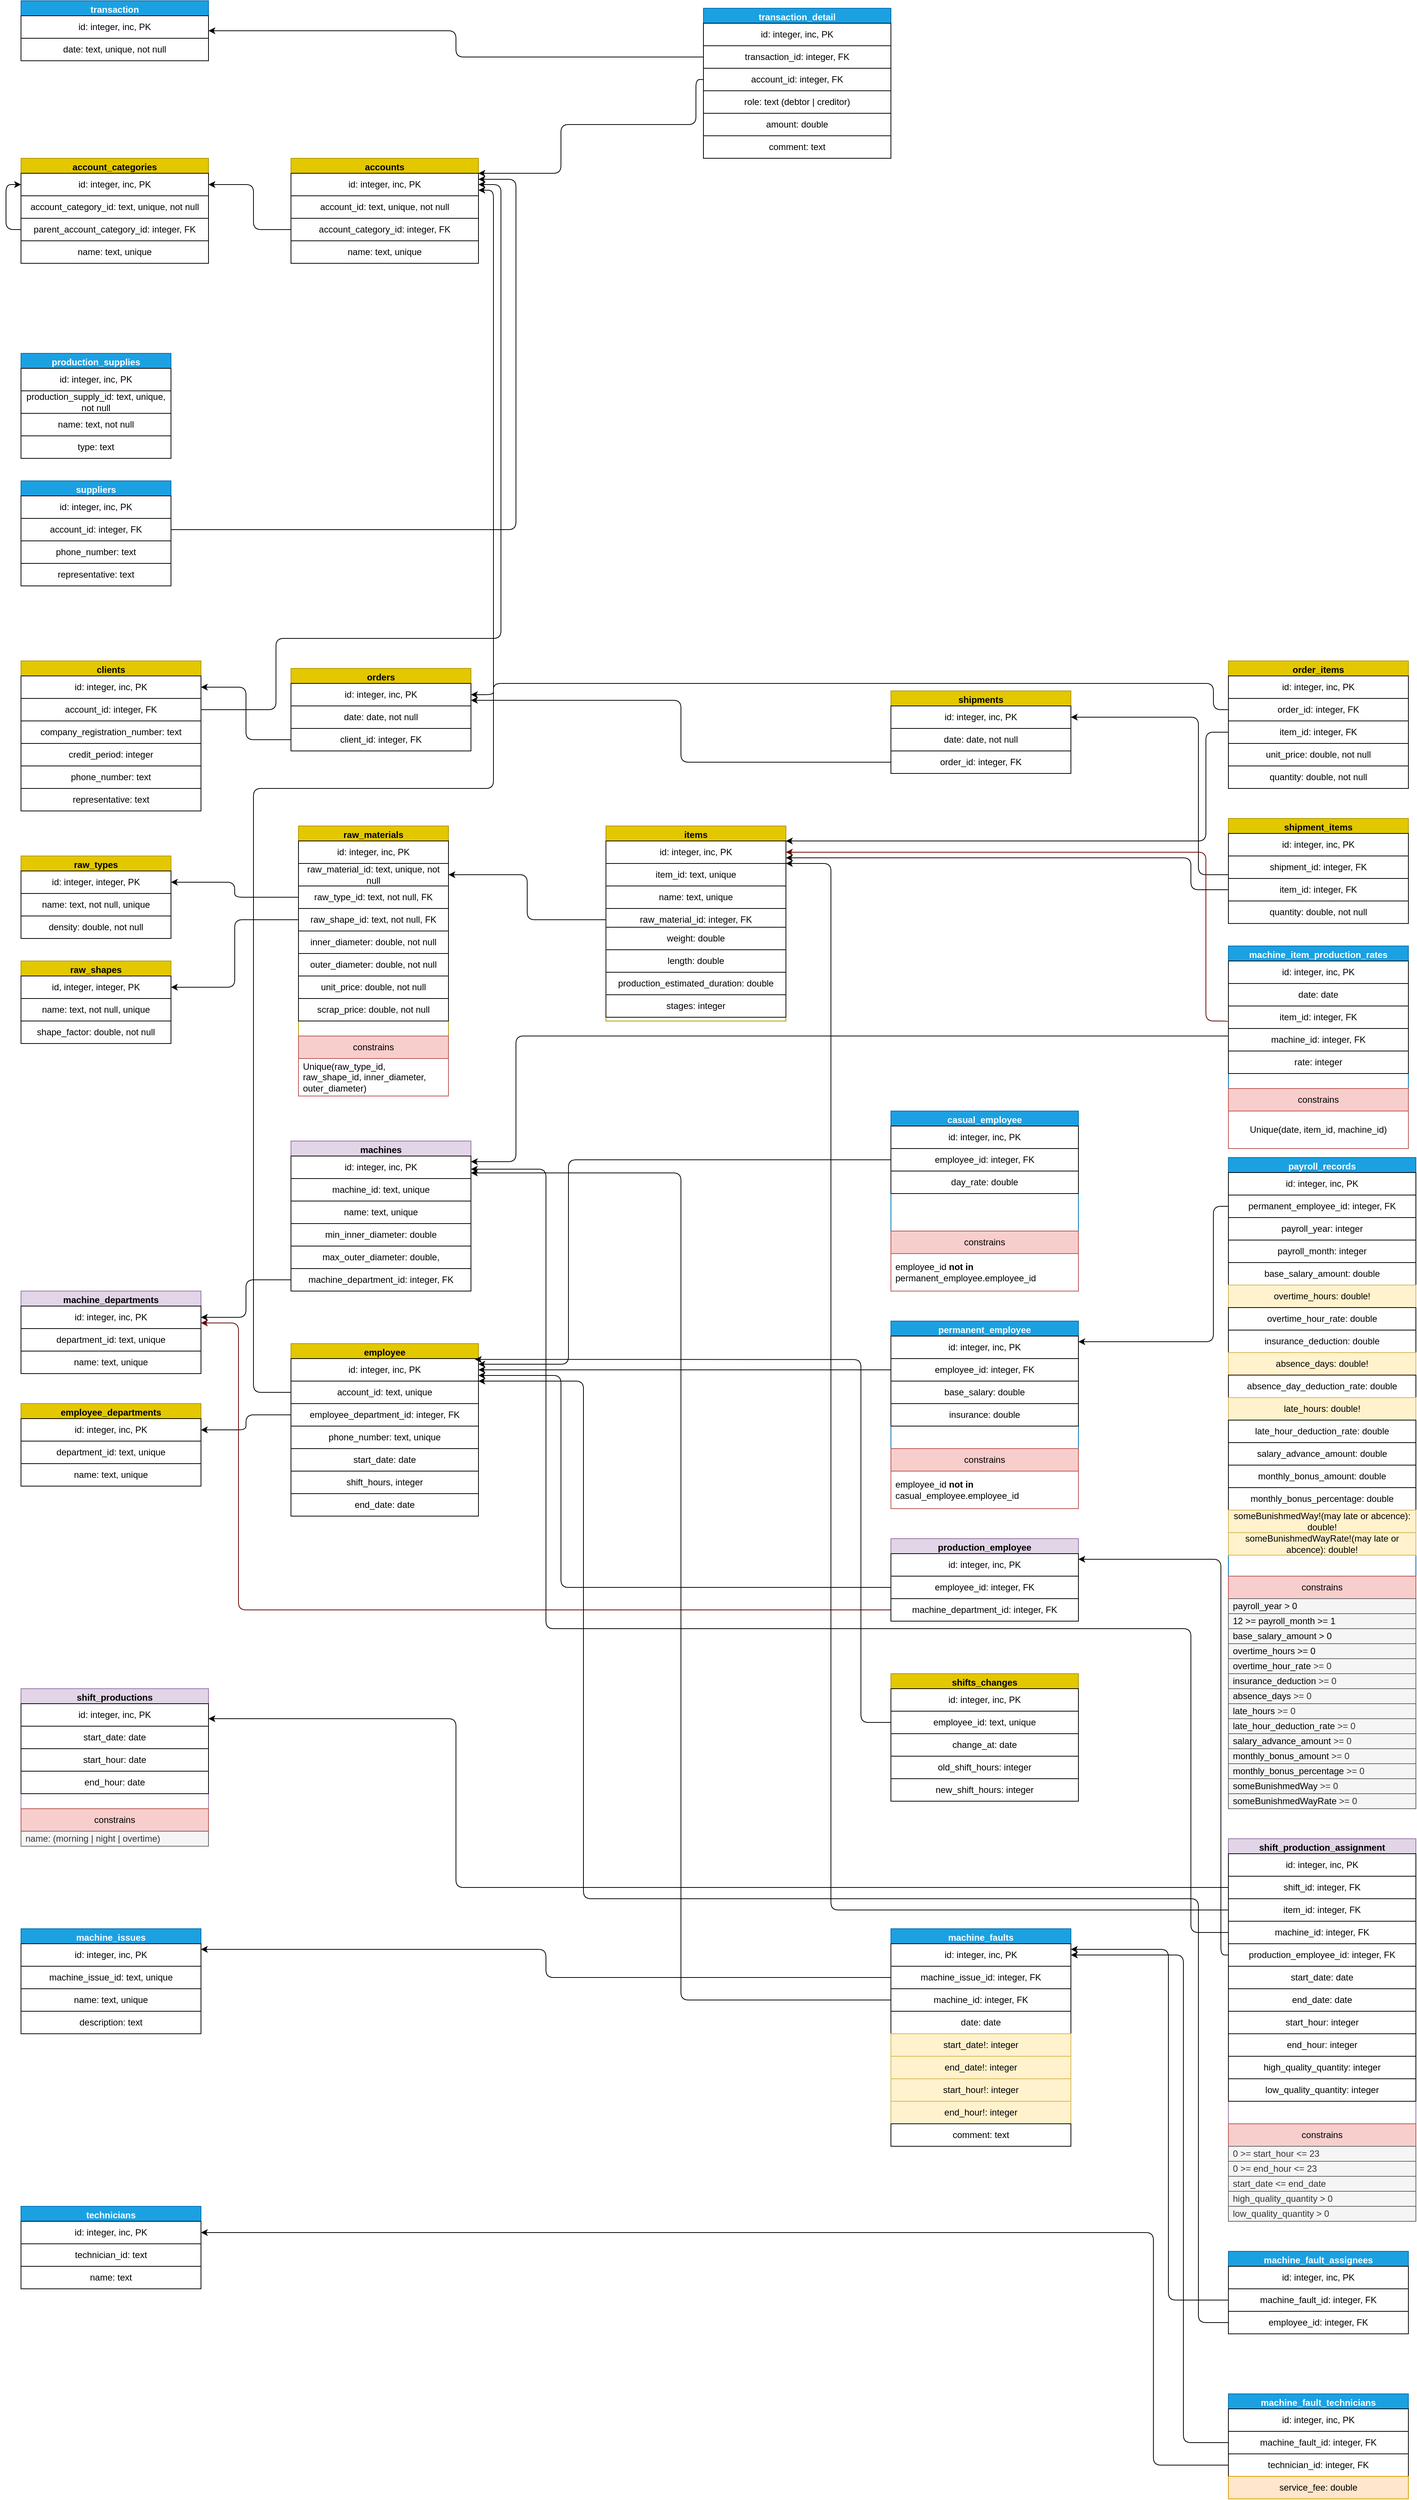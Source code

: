<mxfile>
    <diagram id="oGFqt5JFoHs9h23uPZYm" name="Page-1">
        <mxGraphModel dx="1300" dy="2026" grid="1" gridSize="10" guides="1" tooltips="1" connect="1" arrows="1" fold="1" page="1" pageScale="1" pageWidth="850" pageHeight="1100" math="0" shadow="0">
            <root>
                <mxCell id="0"/>
                <mxCell id="1" parent="0"/>
                <mxCell id="2" value="suppliers" style="swimlane;whiteSpace=wrap;html=1;fillColor=#1ba1e2;strokeColor=#006EAF;fontColor=#ffffff;" parent="1" vertex="1">
                    <mxGeometry x="310" y="-100" width="200" height="140" as="geometry">
                        <mxRectangle x="160" y="210" width="90" height="30" as="alternateBounds"/>
                    </mxGeometry>
                </mxCell>
                <mxCell id="3" value="account_id: integer, FK" style="rounded=0;whiteSpace=wrap;html=1;" parent="2" vertex="1">
                    <mxGeometry y="50" width="200" height="30" as="geometry"/>
                </mxCell>
                <mxCell id="6" value="phone_number: text" style="rounded=0;whiteSpace=wrap;html=1;" parent="2" vertex="1">
                    <mxGeometry y="80" width="200" height="30" as="geometry"/>
                </mxCell>
                <mxCell id="7" value="representative: text" style="rounded=0;whiteSpace=wrap;html=1;" parent="2" vertex="1">
                    <mxGeometry y="110" width="200" height="30" as="geometry"/>
                </mxCell>
                <mxCell id="67" value="&lt;span style=&quot;color: rgb(0, 0, 0);&quot;&gt;id: integer, inc, PK&lt;/span&gt;" style="rounded=0;whiteSpace=wrap;html=1;" parent="2" vertex="1">
                    <mxGeometry y="20" width="200" height="30" as="geometry"/>
                </mxCell>
                <mxCell id="8" value="raw_materials" style="swimlane;whiteSpace=wrap;html=1;fillColor=#e3c800;strokeColor=#B09500;fontColor=#000000;" parent="1" vertex="1">
                    <mxGeometry x="680" y="360" width="200" height="360" as="geometry">
                        <mxRectangle x="160" y="210" width="90" height="30" as="alternateBounds"/>
                    </mxGeometry>
                </mxCell>
                <mxCell id="9" value="raw_material_id: text, unique, not null" style="rounded=0;whiteSpace=wrap;html=1;" parent="8" vertex="1">
                    <mxGeometry y="50" width="200" height="30" as="geometry"/>
                </mxCell>
                <mxCell id="10" value="raw_type_id: text, not null, FK" style="rounded=0;whiteSpace=wrap;html=1;" parent="8" vertex="1">
                    <mxGeometry y="80" width="200" height="30" as="geometry"/>
                </mxCell>
                <mxCell id="11" value="raw_shape_id: text, not null, FK" style="rounded=0;whiteSpace=wrap;html=1;" parent="8" vertex="1">
                    <mxGeometry y="110" width="200" height="30" as="geometry"/>
                </mxCell>
                <mxCell id="12" value="&lt;span data-end=&quot;224&quot; data-start=&quot;206&quot;&gt;&lt;font style=&quot;color: rgb(0, 0, 0);&quot;&gt;inner_diameter&lt;/font&gt;&lt;/span&gt;: double, not null" style="rounded=0;whiteSpace=wrap;html=1;" parent="8" vertex="1">
                    <mxGeometry y="140" width="200" height="30" as="geometry"/>
                </mxCell>
                <mxCell id="28" value="&lt;span data-end=&quot;224&quot; data-start=&quot;206&quot;&gt;&lt;font style=&quot;color: rgb(0, 0, 0);&quot;&gt;outer_diameter&lt;/font&gt;&lt;/span&gt;: double, not null" style="rounded=0;whiteSpace=wrap;html=1;" parent="8" vertex="1">
                    <mxGeometry y="170" width="200" height="30" as="geometry"/>
                </mxCell>
                <mxCell id="30" value="constrains" style="swimlane;fontStyle=0;childLayout=stackLayout;horizontal=1;startSize=30;horizontalStack=0;resizeParent=1;resizeParentMax=0;resizeLast=0;collapsible=1;marginBottom=0;whiteSpace=wrap;html=1;fillColor=#f8cecc;strokeColor=#b85450;" parent="8" vertex="1">
                    <mxGeometry y="280" width="200" height="80" as="geometry"/>
                </mxCell>
                <mxCell id="31" value="Unique(raw_type_id, raw_shape_id, inner_diameter, outer_diameter)" style="text;strokeColor=none;fillColor=none;align=left;verticalAlign=middle;spacingLeft=4;spacingRight=4;overflow=hidden;points=[[0,0.5],[1,0.5]];portConstraint=eastwest;rotatable=0;whiteSpace=wrap;html=1;" parent="30" vertex="1">
                    <mxGeometry y="30" width="200" height="50" as="geometry"/>
                </mxCell>
                <mxCell id="49" value="unit_price: double, not null" style="rounded=0;whiteSpace=wrap;html=1;" parent="8" vertex="1">
                    <mxGeometry y="200" width="200" height="30" as="geometry"/>
                </mxCell>
                <mxCell id="50" value="scrap_price: double, not null" style="rounded=0;whiteSpace=wrap;html=1;" parent="8" vertex="1">
                    <mxGeometry y="230" width="200" height="30" as="geometry"/>
                </mxCell>
                <mxCell id="58" value="&lt;span style=&quot;color: rgb(0, 0, 0);&quot;&gt;id: integer, inc, PK&lt;/span&gt;" style="rounded=0;whiteSpace=wrap;html=1;" parent="8" vertex="1">
                    <mxGeometry y="20" width="200" height="30" as="geometry"/>
                </mxCell>
                <mxCell id="13" value="raw_types" style="swimlane;whiteSpace=wrap;html=1;fillColor=#e3c800;strokeColor=#B09500;fontColor=#000000;" parent="1" vertex="1">
                    <mxGeometry x="310" y="400" width="200" height="110" as="geometry">
                        <mxRectangle x="160" y="210" width="90" height="30" as="alternateBounds"/>
                    </mxGeometry>
                </mxCell>
                <mxCell id="14" value="id: integer, integer, PK" style="rounded=0;whiteSpace=wrap;html=1;" parent="13" vertex="1">
                    <mxGeometry y="20" width="200" height="30" as="geometry"/>
                </mxCell>
                <mxCell id="15" value="name: text, not null, unique" style="rounded=0;whiteSpace=wrap;html=1;" parent="13" vertex="1">
                    <mxGeometry y="50" width="200" height="30" as="geometry"/>
                </mxCell>
                <mxCell id="17" value="density: double, not null" style="rounded=0;whiteSpace=wrap;html=1;" parent="13" vertex="1">
                    <mxGeometry y="80" width="200" height="30" as="geometry"/>
                </mxCell>
                <mxCell id="19" value="raw_shapes" style="swimlane;whiteSpace=wrap;html=1;fillColor=#e3c800;strokeColor=#B09500;fontColor=#000000;" parent="1" vertex="1">
                    <mxGeometry x="310" y="540" width="200" height="110" as="geometry">
                        <mxRectangle x="160" y="210" width="90" height="30" as="alternateBounds"/>
                    </mxGeometry>
                </mxCell>
                <mxCell id="20" value="id, integer, integer, PK" style="rounded=0;whiteSpace=wrap;html=1;" parent="19" vertex="1">
                    <mxGeometry y="20" width="200" height="30" as="geometry"/>
                </mxCell>
                <mxCell id="21" value="name: text, not null, unique" style="rounded=0;whiteSpace=wrap;html=1;" parent="19" vertex="1">
                    <mxGeometry y="50" width="200" height="30" as="geometry"/>
                </mxCell>
                <mxCell id="24" value="shape_factor: double, not null" style="rounded=0;whiteSpace=wrap;html=1;" parent="19" vertex="1">
                    <mxGeometry y="80" width="200" height="30" as="geometry"/>
                </mxCell>
                <mxCell id="25" style="edgeStyle=orthogonalEdgeStyle;html=1;entryX=0;entryY=0.5;entryDx=0;entryDy=0;endArrow=none;endFill=0;startArrow=classic;startFill=1;" parent="1" source="14" target="10" edge="1">
                    <mxGeometry relative="1" as="geometry"/>
                </mxCell>
                <mxCell id="27" style="edgeStyle=orthogonalEdgeStyle;html=1;entryX=1;entryY=0.5;entryDx=0;entryDy=0;" parent="1" source="11" target="20" edge="1">
                    <mxGeometry relative="1" as="geometry"/>
                </mxCell>
                <mxCell id="42" value="clients" style="swimlane;whiteSpace=wrap;html=1;fillColor=#e3c800;strokeColor=#B09500;fontColor=#000000;" parent="1" vertex="1">
                    <mxGeometry x="310" y="140" width="240" height="200" as="geometry">
                        <mxRectangle x="160" y="210" width="90" height="30" as="alternateBounds"/>
                    </mxGeometry>
                </mxCell>
                <mxCell id="43" value="account_id: integer, FK" style="rounded=0;whiteSpace=wrap;html=1;" parent="42" vertex="1">
                    <mxGeometry y="50" width="240" height="30" as="geometry"/>
                </mxCell>
                <mxCell id="61" value="&lt;span style=&quot;color: rgb(0, 0, 0);&quot;&gt;id: integer, inc, PK&lt;/span&gt;" style="rounded=0;whiteSpace=wrap;html=1;" parent="42" vertex="1">
                    <mxGeometry y="20" width="240" height="30" as="geometry"/>
                </mxCell>
                <mxCell id="51" value="orders" style="swimlane;whiteSpace=wrap;html=1;fillColor=#e3c800;strokeColor=#B09500;fontColor=#000000;" parent="1" vertex="1">
                    <mxGeometry x="670" y="150" width="240" height="110" as="geometry">
                        <mxRectangle x="160" y="210" width="90" height="30" as="alternateBounds"/>
                    </mxGeometry>
                </mxCell>
                <mxCell id="52" value="&lt;span style=&quot;color: rgb(0, 0, 0);&quot;&gt;id: integer, inc, PK&lt;/span&gt;" style="rounded=0;whiteSpace=wrap;html=1;" parent="51" vertex="1">
                    <mxGeometry y="20" width="240" height="30" as="geometry"/>
                </mxCell>
                <mxCell id="53" value="date: date, not null" style="rounded=0;whiteSpace=wrap;html=1;" parent="51" vertex="1">
                    <mxGeometry y="50" width="240" height="30" as="geometry"/>
                </mxCell>
                <mxCell id="54" value="client_id: integer, FK" style="rounded=0;whiteSpace=wrap;html=1;" parent="51" vertex="1">
                    <mxGeometry y="80" width="240" height="30" as="geometry"/>
                </mxCell>
                <mxCell id="68" style="edgeStyle=orthogonalEdgeStyle;html=1;entryX=1;entryY=0.5;entryDx=0;entryDy=0;" parent="1" source="54" target="61" edge="1">
                    <mxGeometry relative="1" as="geometry"/>
                </mxCell>
                <mxCell id="69" value="order_items" style="swimlane;whiteSpace=wrap;html=1;fillColor=#e3c800;strokeColor=#B09500;fontColor=#000000;" parent="1" vertex="1">
                    <mxGeometry x="1920" y="140" width="240" height="170" as="geometry">
                        <mxRectangle x="160" y="210" width="90" height="30" as="alternateBounds"/>
                    </mxGeometry>
                </mxCell>
                <mxCell id="70" value="&lt;span style=&quot;color: rgb(0, 0, 0);&quot;&gt;id: integer, inc, PK&lt;/span&gt;" style="rounded=0;whiteSpace=wrap;html=1;" parent="69" vertex="1">
                    <mxGeometry y="20" width="240" height="30" as="geometry"/>
                </mxCell>
                <mxCell id="71" value="order_id: integer, FK" style="rounded=0;whiteSpace=wrap;html=1;" parent="69" vertex="1">
                    <mxGeometry y="50" width="240" height="30" as="geometry"/>
                </mxCell>
                <mxCell id="72" value="item_id: integer, FK" style="rounded=0;whiteSpace=wrap;html=1;" parent="69" vertex="1">
                    <mxGeometry y="80" width="240" height="30" as="geometry"/>
                </mxCell>
                <mxCell id="75" value="unit_price: double, not null" style="rounded=0;whiteSpace=wrap;html=1;" parent="69" vertex="1">
                    <mxGeometry y="110" width="240" height="30" as="geometry"/>
                </mxCell>
                <mxCell id="76" value="quantity: double, not null" style="rounded=0;whiteSpace=wrap;html=1;" parent="69" vertex="1">
                    <mxGeometry y="140" width="240" height="30" as="geometry"/>
                </mxCell>
                <mxCell id="73" style="edgeStyle=orthogonalEdgeStyle;html=1;entryX=1;entryY=0.5;entryDx=0;entryDy=0;exitX=0;exitY=0.5;exitDx=0;exitDy=0;" parent="1" source="71" target="52" edge="1">
                    <mxGeometry relative="1" as="geometry">
                        <Array as="points">
                            <mxPoint x="1900" y="205"/>
                            <mxPoint x="1900" y="170"/>
                            <mxPoint x="940" y="170"/>
                            <mxPoint x="940" y="185"/>
                        </Array>
                    </mxGeometry>
                </mxCell>
                <mxCell id="83" value="machines" style="swimlane;whiteSpace=wrap;html=1;fillColor=#e1d5e7;strokeColor=#9673a6;" parent="1" vertex="1">
                    <mxGeometry x="670" y="780" width="240" height="150" as="geometry">
                        <mxRectangle x="160" y="210" width="90" height="30" as="alternateBounds"/>
                    </mxGeometry>
                </mxCell>
                <mxCell id="84" value="machine_id: text, unique" style="rounded=0;whiteSpace=wrap;html=1;" parent="83" vertex="1">
                    <mxGeometry y="50" width="240" height="30" as="geometry"/>
                </mxCell>
                <mxCell id="85" value="name: text, unique" style="rounded=0;whiteSpace=wrap;html=1;" parent="83" vertex="1">
                    <mxGeometry y="80" width="240" height="30" as="geometry"/>
                </mxCell>
                <mxCell id="86" value="&lt;span data-end=&quot;224&quot; data-start=&quot;206&quot;&gt;min_inner_diameter&lt;/span&gt;&lt;span style=&quot;color: rgb(0, 0, 0);&quot;&gt;: double&lt;/span&gt;" style="rounded=0;whiteSpace=wrap;html=1;" parent="83" vertex="1">
                    <mxGeometry y="110" width="240" height="30" as="geometry"/>
                </mxCell>
                <mxCell id="87" value="&lt;span data-end=&quot;224&quot; data-start=&quot;206&quot;&gt;max_outer_diameter&lt;/span&gt;&lt;span style=&quot;color: rgb(0, 0, 0);&quot;&gt;: double,&lt;/span&gt;" style="rounded=0;whiteSpace=wrap;html=1;" parent="83" vertex="1">
                    <mxGeometry y="140" width="240" height="30" as="geometry"/>
                </mxCell>
                <mxCell id="89" value="machine_department_id: integer, FK" style="rounded=0;whiteSpace=wrap;html=1;" parent="83" vertex="1">
                    <mxGeometry y="170" width="240" height="30" as="geometry"/>
                </mxCell>
                <mxCell id="90" value="&lt;span style=&quot;color: rgb(0, 0, 0);&quot;&gt;id: integer, inc, PK&lt;/span&gt;" style="rounded=0;whiteSpace=wrap;html=1;" parent="83" vertex="1">
                    <mxGeometry y="20" width="240" height="30" as="geometry"/>
                </mxCell>
                <mxCell id="91" value="machine_departments" style="swimlane;whiteSpace=wrap;html=1;fillColor=#e1d5e7;strokeColor=#9673a6;" parent="1" vertex="1">
                    <mxGeometry x="310" y="980" width="240" height="110" as="geometry">
                        <mxRectangle x="160" y="210" width="90" height="30" as="alternateBounds"/>
                    </mxGeometry>
                </mxCell>
                <mxCell id="92" value="department_id: text, unique" style="rounded=0;whiteSpace=wrap;html=1;" parent="91" vertex="1">
                    <mxGeometry y="50" width="240" height="30" as="geometry"/>
                </mxCell>
                <mxCell id="93" value="name: text, unique" style="rounded=0;whiteSpace=wrap;html=1;" parent="91" vertex="1">
                    <mxGeometry y="80" width="240" height="30" as="geometry"/>
                </mxCell>
                <mxCell id="97" value="&lt;span style=&quot;color: rgb(0, 0, 0);&quot;&gt;id: integer, inc, PK&lt;/span&gt;" style="rounded=0;whiteSpace=wrap;html=1;" parent="91" vertex="1">
                    <mxGeometry y="20" width="240" height="30" as="geometry"/>
                </mxCell>
                <mxCell id="98" value="employee_departments" style="swimlane;whiteSpace=wrap;html=1;fillColor=#e3c800;strokeColor=#B09500;fontColor=#000000;" parent="1" vertex="1">
                    <mxGeometry x="310" y="1130" width="240" height="110" as="geometry">
                        <mxRectangle x="160" y="210" width="90" height="30" as="alternateBounds"/>
                    </mxGeometry>
                </mxCell>
                <mxCell id="99" value="department_id: text, unique" style="rounded=0;whiteSpace=wrap;html=1;" parent="98" vertex="1">
                    <mxGeometry y="50" width="240" height="30" as="geometry"/>
                </mxCell>
                <mxCell id="100" value="name: text, unique" style="rounded=0;whiteSpace=wrap;html=1;" parent="98" vertex="1">
                    <mxGeometry y="80" width="240" height="30" as="geometry"/>
                </mxCell>
                <mxCell id="101" value="&lt;span style=&quot;color: rgb(0, 0, 0);&quot;&gt;id: integer, inc, PK&lt;/span&gt;" style="rounded=0;whiteSpace=wrap;html=1;" parent="98" vertex="1">
                    <mxGeometry y="20" width="240" height="30" as="geometry"/>
                </mxCell>
                <mxCell id="102" style="edgeStyle=orthogonalEdgeStyle;html=1;exitX=0;exitY=0.5;exitDx=0;exitDy=0;entryX=1;entryY=0.5;entryDx=0;entryDy=0;" parent="1" source="89" target="97" edge="1">
                    <mxGeometry relative="1" as="geometry">
                        <mxPoint x="1265" y="815" as="sourcePoint"/>
                        <mxPoint x="1260" y="895" as="targetPoint"/>
                        <Array as="points">
                            <mxPoint x="610" y="965"/>
                            <mxPoint x="610" y="1015"/>
                        </Array>
                    </mxGeometry>
                </mxCell>
                <mxCell id="107" value="shipments" style="swimlane;whiteSpace=wrap;html=1;fillColor=#e3c800;strokeColor=#B09500;fontColor=#000000;" parent="1" vertex="1">
                    <mxGeometry x="1470" y="180" width="240" height="110" as="geometry">
                        <mxRectangle x="160" y="210" width="90" height="30" as="alternateBounds"/>
                    </mxGeometry>
                </mxCell>
                <mxCell id="108" value="&lt;span style=&quot;color: rgb(0, 0, 0);&quot;&gt;id: integer, inc, PK&lt;/span&gt;" style="rounded=0;whiteSpace=wrap;html=1;" parent="107" vertex="1">
                    <mxGeometry y="20" width="240" height="30" as="geometry"/>
                </mxCell>
                <mxCell id="109" value="date: date, not null" style="rounded=0;whiteSpace=wrap;html=1;" parent="107" vertex="1">
                    <mxGeometry y="50" width="240" height="30" as="geometry"/>
                </mxCell>
                <mxCell id="110" value="order_id: integer, FK" style="rounded=0;whiteSpace=wrap;html=1;" parent="107" vertex="1">
                    <mxGeometry y="80" width="240" height="30" as="geometry"/>
                </mxCell>
                <mxCell id="111" value="shipment_items" style="swimlane;whiteSpace=wrap;html=1;fillColor=#e3c800;strokeColor=#B09500;fontColor=#000000;" parent="1" vertex="1">
                    <mxGeometry x="1920" y="350" width="240" height="140" as="geometry">
                        <mxRectangle x="160" y="210" width="90" height="30" as="alternateBounds"/>
                    </mxGeometry>
                </mxCell>
                <mxCell id="112" value="&lt;span style=&quot;color: rgb(0, 0, 0);&quot;&gt;id: integer, inc, PK&lt;/span&gt;" style="rounded=0;whiteSpace=wrap;html=1;" parent="111" vertex="1">
                    <mxGeometry y="20" width="240" height="30" as="geometry"/>
                </mxCell>
                <mxCell id="113" value="shipment_id: integer, FK" style="rounded=0;whiteSpace=wrap;html=1;" parent="111" vertex="1">
                    <mxGeometry y="50" width="240" height="30" as="geometry"/>
                </mxCell>
                <mxCell id="114" value="item_id: integer, FK" style="rounded=0;whiteSpace=wrap;html=1;" parent="111" vertex="1">
                    <mxGeometry y="80" width="240" height="30" as="geometry"/>
                </mxCell>
                <mxCell id="116" value="quantity: double, not null" style="rounded=0;whiteSpace=wrap;html=1;" parent="111" vertex="1">
                    <mxGeometry y="110" width="240" height="30" as="geometry"/>
                </mxCell>
                <mxCell id="119" style="edgeStyle=orthogonalEdgeStyle;html=1;entryX=1;entryY=0.5;entryDx=0;entryDy=0;" parent="1" source="113" target="108" edge="1">
                    <mxGeometry relative="1" as="geometry">
                        <Array as="points">
                            <mxPoint x="1880" y="425"/>
                            <mxPoint x="1880" y="215"/>
                        </Array>
                    </mxGeometry>
                </mxCell>
                <mxCell id="121" value="machine_item_production_rates" style="swimlane;whiteSpace=wrap;html=1;fillColor=#1ba1e2;strokeColor=#006EAF;fontColor=#ffffff;" parent="1" vertex="1">
                    <mxGeometry x="1920" y="520" width="240" height="270" as="geometry">
                        <mxRectangle x="160" y="210" width="90" height="30" as="alternateBounds"/>
                    </mxGeometry>
                </mxCell>
                <mxCell id="122" value="date: date" style="rounded=0;whiteSpace=wrap;html=1;" parent="121" vertex="1">
                    <mxGeometry y="50" width="240" height="30" as="geometry"/>
                </mxCell>
                <mxCell id="123" value="item_id: integer, FK" style="rounded=0;whiteSpace=wrap;html=1;" parent="121" vertex="1">
                    <mxGeometry y="80" width="240" height="30" as="geometry"/>
                </mxCell>
                <mxCell id="124" value="&lt;span style=&quot;color: rgb(0, 0, 0);&quot;&gt;id: integer, inc, PK&lt;/span&gt;" style="rounded=0;whiteSpace=wrap;html=1;" parent="121" vertex="1">
                    <mxGeometry y="20" width="240" height="30" as="geometry"/>
                </mxCell>
                <mxCell id="125" value="machine_id: integer, FK" style="rounded=0;whiteSpace=wrap;html=1;" parent="121" vertex="1">
                    <mxGeometry y="110" width="240" height="30" as="geometry"/>
                </mxCell>
                <mxCell id="126" value="rate: integer" style="rounded=0;whiteSpace=wrap;html=1;" parent="121" vertex="1">
                    <mxGeometry y="140" width="240" height="30" as="geometry"/>
                </mxCell>
                <mxCell id="127" value="constrains" style="swimlane;fontStyle=0;childLayout=stackLayout;horizontal=1;startSize=30;horizontalStack=0;resizeParent=1;resizeParentMax=0;resizeLast=0;collapsible=1;marginBottom=0;whiteSpace=wrap;html=1;fillColor=#f8cecc;strokeColor=#b85450;" parent="121" vertex="1">
                    <mxGeometry y="190" width="240" height="80" as="geometry"/>
                </mxCell>
                <mxCell id="128" value="Unique(date, item_id, machine_id)" style="text;strokeColor=none;fillColor=none;align=center;verticalAlign=middle;spacingLeft=4;spacingRight=4;overflow=hidden;points=[[0,0.5],[1,0.5]];portConstraint=eastwest;rotatable=0;whiteSpace=wrap;html=1;" parent="127" vertex="1">
                    <mxGeometry y="30" width="240" height="50" as="geometry"/>
                </mxCell>
                <mxCell id="129" style="html=1;entryX=1;entryY=0.5;entryDx=0;entryDy=0;strokeColor=#660000;edgeStyle=orthogonalEdgeStyle;exitX=0;exitY=0.75;exitDx=0;exitDy=0;" parent="1" source="123" target="361" edge="1">
                    <mxGeometry relative="1" as="geometry">
                        <Array as="points">
                            <mxPoint x="1920" y="620"/>
                            <mxPoint x="1890" y="620"/>
                            <mxPoint x="1890" y="395"/>
                        </Array>
                    </mxGeometry>
                </mxCell>
                <mxCell id="131" style="edgeStyle=orthogonalEdgeStyle;html=1;entryX=1;entryY=0.25;entryDx=0;entryDy=0;" parent="1" source="125" target="90" edge="1">
                    <mxGeometry relative="1" as="geometry">
                        <Array as="points">
                            <mxPoint x="970" y="640"/>
                            <mxPoint x="970" y="808"/>
                        </Array>
                    </mxGeometry>
                </mxCell>
                <mxCell id="132" value="employee" style="swimlane;whiteSpace=wrap;html=1;fillColor=#e3c800;strokeColor=#B09500;fontColor=#000000;" parent="1" vertex="1">
                    <mxGeometry x="670" y="1050" width="250" height="230" as="geometry">
                        <mxRectangle x="160" y="210" width="90" height="30" as="alternateBounds"/>
                    </mxGeometry>
                </mxCell>
                <mxCell id="133" value="employee_department_id: integer, FK" style="rounded=0;whiteSpace=wrap;html=1;" parent="132" vertex="1">
                    <mxGeometry y="80" width="250" height="30" as="geometry"/>
                </mxCell>
                <mxCell id="134" value="&lt;span style=&quot;color: rgb(0, 0, 0);&quot;&gt;account_id: text, unique&lt;/span&gt;" style="rounded=0;whiteSpace=wrap;html=1;" parent="132" vertex="1">
                    <mxGeometry y="50" width="250" height="30" as="geometry"/>
                </mxCell>
                <mxCell id="135" value="&lt;span style=&quot;color: rgb(0, 0, 0);&quot;&gt;id: integer, inc, PK&lt;/span&gt;" style="rounded=0;whiteSpace=wrap;html=1;" parent="132" vertex="1">
                    <mxGeometry y="20" width="250" height="30" as="geometry"/>
                </mxCell>
                <mxCell id="138" value="phone_number: text, unique" style="rounded=0;whiteSpace=wrap;html=1;" parent="132" vertex="1">
                    <mxGeometry y="110" width="250" height="30" as="geometry"/>
                </mxCell>
                <mxCell id="139" value="start_date: date" style="rounded=0;whiteSpace=wrap;html=1;" parent="132" vertex="1">
                    <mxGeometry y="140" width="250" height="30" as="geometry"/>
                </mxCell>
                <mxCell id="386" value="shift_hours, integer" style="rounded=0;whiteSpace=wrap;html=1;" parent="132" vertex="1">
                    <mxGeometry y="170" width="250" height="30" as="geometry"/>
                </mxCell>
                <mxCell id="391" value="end_date: date" style="rounded=0;whiteSpace=wrap;html=1;" parent="132" vertex="1">
                    <mxGeometry y="200" width="250" height="30" as="geometry"/>
                </mxCell>
                <mxCell id="140" value="permanent_employee" style="swimlane;whiteSpace=wrap;html=1;fillColor=#1ba1e2;strokeColor=#006EAF;fontColor=#ffffff;" parent="1" vertex="1">
                    <mxGeometry x="1470" y="1020" width="250" height="250" as="geometry">
                        <mxRectangle x="160" y="210" width="90" height="30" as="alternateBounds"/>
                    </mxGeometry>
                </mxCell>
                <mxCell id="141" value="base_salary: double" style="rounded=0;whiteSpace=wrap;html=1;" parent="140" vertex="1">
                    <mxGeometry y="80" width="250" height="30" as="geometry"/>
                </mxCell>
                <mxCell id="142" value="&lt;span style=&quot;color: rgb(0, 0, 0);&quot;&gt;employee_id: integer, FK&lt;/span&gt;" style="rounded=0;whiteSpace=wrap;html=1;" parent="140" vertex="1">
                    <mxGeometry y="50" width="250" height="30" as="geometry"/>
                </mxCell>
                <mxCell id="143" value="&lt;span style=&quot;color: rgb(0, 0, 0);&quot;&gt;id: integer, inc, PK&lt;/span&gt;" style="rounded=0;whiteSpace=wrap;html=1;" parent="140" vertex="1">
                    <mxGeometry y="20" width="250" height="30" as="geometry"/>
                </mxCell>
                <mxCell id="144" value="insurance: double" style="rounded=0;whiteSpace=wrap;html=1;" parent="140" vertex="1">
                    <mxGeometry y="110" width="250" height="30" as="geometry"/>
                </mxCell>
                <mxCell id="169" value="constrains" style="swimlane;fontStyle=0;childLayout=stackLayout;horizontal=1;startSize=30;horizontalStack=0;resizeParent=1;resizeParentMax=0;resizeLast=0;collapsible=1;marginBottom=0;whiteSpace=wrap;html=1;fillColor=#f8cecc;strokeColor=#b85450;" parent="140" vertex="1">
                    <mxGeometry y="170" width="250" height="80" as="geometry"/>
                </mxCell>
                <mxCell id="170" value="employee_id &lt;b&gt;not in &lt;/b&gt;casual_employee.employee_id" style="text;strokeColor=none;fillColor=none;align=left;verticalAlign=middle;spacingLeft=4;spacingRight=4;overflow=hidden;points=[[0,0.5],[1,0.5]];portConstraint=eastwest;rotatable=0;whiteSpace=wrap;html=1;" parent="169" vertex="1">
                    <mxGeometry y="30" width="250" height="50" as="geometry"/>
                </mxCell>
                <mxCell id="148" style="edgeStyle=orthogonalEdgeStyle;html=1;entryX=1;entryY=0.5;entryDx=0;entryDy=0;exitX=0;exitY=0.5;exitDx=0;exitDy=0;" parent="1" source="133" target="101" edge="1">
                    <mxGeometry relative="1" as="geometry"/>
                </mxCell>
                <mxCell id="150" style="edgeStyle=orthogonalEdgeStyle;html=1;entryX=1;entryY=0.5;entryDx=0;entryDy=0;" parent="1" source="142" target="135" edge="1">
                    <mxGeometry relative="1" as="geometry"/>
                </mxCell>
                <mxCell id="151" value="casual_employee" style="swimlane;whiteSpace=wrap;html=1;fillColor=#1ba1e2;strokeColor=#006EAF;fontColor=#ffffff;" parent="1" vertex="1">
                    <mxGeometry x="1470" y="740" width="250" height="240" as="geometry">
                        <mxRectangle x="160" y="210" width="90" height="30" as="alternateBounds"/>
                    </mxGeometry>
                </mxCell>
                <mxCell id="152" value="day_rate: double" style="rounded=0;whiteSpace=wrap;html=1;" parent="151" vertex="1">
                    <mxGeometry y="80" width="250" height="30" as="geometry"/>
                </mxCell>
                <mxCell id="153" value="&lt;span style=&quot;color: rgb(0, 0, 0);&quot;&gt;employee_id: integer, FK&lt;/span&gt;" style="rounded=0;whiteSpace=wrap;html=1;" parent="151" vertex="1">
                    <mxGeometry y="50" width="250" height="30" as="geometry"/>
                </mxCell>
                <mxCell id="154" value="&lt;span style=&quot;color: rgb(0, 0, 0);&quot;&gt;id: integer, inc, PK&lt;/span&gt;" style="rounded=0;whiteSpace=wrap;html=1;" parent="151" vertex="1">
                    <mxGeometry y="20" width="250" height="30" as="geometry"/>
                </mxCell>
                <mxCell id="171" value="constrains" style="swimlane;fontStyle=0;childLayout=stackLayout;horizontal=1;startSize=30;horizontalStack=0;resizeParent=1;resizeParentMax=0;resizeLast=0;collapsible=1;marginBottom=0;whiteSpace=wrap;html=1;fillColor=#f8cecc;strokeColor=#b85450;" parent="151" vertex="1">
                    <mxGeometry y="160" width="250" height="80" as="geometry"/>
                </mxCell>
                <mxCell id="172" value="employee_id &lt;b&gt;not in &lt;/b&gt;permanent_employee.employee_id" style="text;strokeColor=none;fillColor=none;align=left;verticalAlign=middle;spacingLeft=4;spacingRight=4;overflow=hidden;points=[[0,0.5],[1,0.5]];portConstraint=eastwest;rotatable=0;whiteSpace=wrap;html=1;" parent="171" vertex="1">
                    <mxGeometry y="30" width="250" height="50" as="geometry"/>
                </mxCell>
                <mxCell id="157" style="edgeStyle=orthogonalEdgeStyle;html=1;entryX=1;entryY=0.25;entryDx=0;entryDy=0;exitX=0;exitY=0.5;exitDx=0;exitDy=0;" parent="1" source="153" target="135" edge="1">
                    <mxGeometry relative="1" as="geometry">
                        <Array as="points">
                            <mxPoint x="1040" y="805"/>
                            <mxPoint x="1040" y="1078"/>
                        </Array>
                    </mxGeometry>
                </mxCell>
                <mxCell id="164" value="payroll_records" style="swimlane;whiteSpace=wrap;html=1;fillColor=#1ba1e2;strokeColor=#006EAF;fontColor=#ffffff;" parent="1" vertex="1">
                    <mxGeometry x="1920" y="802" width="250" height="868" as="geometry">
                        <mxRectangle x="160" y="210" width="90" height="30" as="alternateBounds"/>
                    </mxGeometry>
                </mxCell>
                <mxCell id="165" value="payroll_month: integer" style="rounded=0;whiteSpace=wrap;html=1;" parent="164" vertex="1">
                    <mxGeometry y="110" width="250" height="30" as="geometry"/>
                </mxCell>
                <mxCell id="166" value="&lt;span style=&quot;color: rgb(0, 0, 0);&quot;&gt;permanent_employee_id: integer, FK&lt;/span&gt;" style="rounded=0;whiteSpace=wrap;html=1;" parent="164" vertex="1">
                    <mxGeometry y="50" width="250" height="30" as="geometry"/>
                </mxCell>
                <mxCell id="167" value="&lt;span style=&quot;color: rgb(0, 0, 0);&quot;&gt;id: integer, inc, PK&lt;/span&gt;" style="rounded=0;whiteSpace=wrap;html=1;" parent="164" vertex="1">
                    <mxGeometry y="20" width="250" height="30" as="geometry"/>
                </mxCell>
                <mxCell id="224" value="payroll_year: integer" style="rounded=0;whiteSpace=wrap;html=1;" parent="164" vertex="1">
                    <mxGeometry y="80" width="250" height="30" as="geometry"/>
                </mxCell>
                <mxCell id="225" value="base_salary_amount: double" style="rounded=0;whiteSpace=wrap;html=1;" parent="164" vertex="1">
                    <mxGeometry y="140" width="250" height="30" as="geometry"/>
                </mxCell>
                <mxCell id="226" value="overtime_hours: double!" style="rounded=0;whiteSpace=wrap;html=1;fillColor=#fff2cc;strokeColor=#d6b656;" parent="164" vertex="1">
                    <mxGeometry y="170" width="250" height="30" as="geometry"/>
                </mxCell>
                <mxCell id="227" value="overtime_hour_rate: double" style="rounded=0;whiteSpace=wrap;html=1;" parent="164" vertex="1">
                    <mxGeometry y="200" width="250" height="30" as="geometry"/>
                </mxCell>
                <mxCell id="228" value="insurance_deduction: double" style="rounded=0;whiteSpace=wrap;html=1;" parent="164" vertex="1">
                    <mxGeometry y="230" width="250" height="30" as="geometry"/>
                </mxCell>
                <mxCell id="229" value="absence_days: double!" style="rounded=0;whiteSpace=wrap;html=1;fillColor=#fff2cc;strokeColor=#d6b656;" parent="164" vertex="1">
                    <mxGeometry y="260" width="250" height="30" as="geometry"/>
                </mxCell>
                <mxCell id="230" value="absence_day_deduction_rate: double" style="rounded=0;whiteSpace=wrap;html=1;" parent="164" vertex="1">
                    <mxGeometry y="290" width="250" height="30" as="geometry"/>
                </mxCell>
                <mxCell id="232" value="late_hours: double!" style="rounded=0;whiteSpace=wrap;html=1;fillColor=#fff2cc;strokeColor=#d6b656;" parent="164" vertex="1">
                    <mxGeometry y="320" width="250" height="30" as="geometry"/>
                </mxCell>
                <mxCell id="233" value="late_hour_deduction_rate: double" style="rounded=0;whiteSpace=wrap;html=1;" parent="164" vertex="1">
                    <mxGeometry y="350" width="250" height="30" as="geometry"/>
                </mxCell>
                <mxCell id="235" value="&lt;span style=&quot;color: rgb(0, 0, 0);&quot;&gt;salary_advance_amount&lt;/span&gt;: double" style="rounded=0;whiteSpace=wrap;html=1;" parent="164" vertex="1">
                    <mxGeometry y="380" width="250" height="30" as="geometry"/>
                </mxCell>
                <mxCell id="236" value="monthly_bonus_amount: double" style="rounded=0;whiteSpace=wrap;html=1;" parent="164" vertex="1">
                    <mxGeometry y="410" width="250" height="30" as="geometry"/>
                </mxCell>
                <mxCell id="237" value="monthly_bonus_percentage: double" style="rounded=0;whiteSpace=wrap;html=1;" parent="164" vertex="1">
                    <mxGeometry y="440" width="250" height="30" as="geometry"/>
                </mxCell>
                <mxCell id="238" value="someBunishmedWay!(may late or abcence): double!" style="rounded=0;whiteSpace=wrap;html=1;fillColor=#fff2cc;strokeColor=#d6b656;" parent="164" vertex="1">
                    <mxGeometry y="470" width="250" height="30" as="geometry"/>
                </mxCell>
                <mxCell id="239" value="someBunishmedWayRate!(may late or abcence): double!" style="rounded=0;whiteSpace=wrap;html=1;fillColor=#fff2cc;strokeColor=#d6b656;" parent="164" vertex="1">
                    <mxGeometry y="500" width="250" height="30" as="geometry"/>
                </mxCell>
                <mxCell id="241" value="constrains" style="swimlane;fontStyle=0;childLayout=stackLayout;horizontal=1;startSize=30;horizontalStack=0;resizeParent=1;resizeParentMax=0;resizeLast=0;collapsible=1;marginBottom=0;whiteSpace=wrap;html=1;fillColor=#f8cecc;strokeColor=#b85450;" parent="164" vertex="1">
                    <mxGeometry y="558" width="250" height="310" as="geometry"/>
                </mxCell>
                <mxCell id="242" value="&lt;span style=&quot;color: rgb(0, 0, 0); text-align: center;&quot;&gt;payroll_year &amp;gt; 0&lt;/span&gt;" style="text;align=left;verticalAlign=middle;spacingLeft=4;spacingRight=4;overflow=hidden;points=[[0,0.5],[1,0.5]];portConstraint=eastwest;rotatable=0;whiteSpace=wrap;html=1;fillColor=#f5f5f5;fontColor=#333333;strokeColor=#666666;" parent="241" vertex="1">
                    <mxGeometry y="30" width="250" height="20" as="geometry"/>
                </mxCell>
                <mxCell id="243" value="&lt;span style=&quot;color: rgb(0, 0, 0); text-align: center;&quot;&gt;12 &amp;gt;= payroll_month &amp;gt;= 1&lt;/span&gt;" style="text;align=left;verticalAlign=middle;spacingLeft=4;spacingRight=4;overflow=hidden;points=[[0,0.5],[1,0.5]];portConstraint=eastwest;rotatable=0;whiteSpace=wrap;html=1;fillColor=#f5f5f5;fontColor=#333333;strokeColor=#666666;" parent="241" vertex="1">
                    <mxGeometry y="50" width="250" height="20" as="geometry"/>
                </mxCell>
                <mxCell id="244" value="&lt;span style=&quot;color: rgb(0, 0, 0); text-align: center;&quot;&gt;base_salary_amount &amp;gt; 0&lt;/span&gt;" style="text;align=left;verticalAlign=middle;spacingLeft=4;spacingRight=4;overflow=hidden;points=[[0,0.5],[1,0.5]];portConstraint=eastwest;rotatable=0;whiteSpace=wrap;html=1;fillColor=#f5f5f5;fontColor=#333333;strokeColor=#666666;" parent="241" vertex="1">
                    <mxGeometry y="70" width="250" height="20" as="geometry"/>
                </mxCell>
                <mxCell id="245" value="&lt;span style=&quot;color: rgb(0, 0, 0); text-align: center;&quot;&gt;overtime_hours &amp;gt;= 0&lt;/span&gt;" style="text;align=left;verticalAlign=middle;spacingLeft=4;spacingRight=4;overflow=hidden;points=[[0,0.5],[1,0.5]];portConstraint=eastwest;rotatable=0;whiteSpace=wrap;html=1;fillColor=#f5f5f5;fontColor=#333333;strokeColor=#666666;" parent="241" vertex="1">
                    <mxGeometry y="90" width="250" height="20" as="geometry"/>
                </mxCell>
                <mxCell id="246" value="&lt;span style=&quot;color: rgb(0, 0, 0); text-align: center;&quot;&gt;overtime_hour_rate&lt;/span&gt;&amp;nbsp;&amp;gt;= 0" style="text;align=left;verticalAlign=middle;spacingLeft=4;spacingRight=4;overflow=hidden;points=[[0,0.5],[1,0.5]];portConstraint=eastwest;rotatable=0;whiteSpace=wrap;html=1;fillColor=#f5f5f5;fontColor=#333333;strokeColor=#666666;" parent="241" vertex="1">
                    <mxGeometry y="110" width="250" height="20" as="geometry"/>
                </mxCell>
                <mxCell id="247" value="&lt;span style=&quot;color: rgb(0, 0, 0); text-align: center;&quot;&gt;insurance_deduction&lt;/span&gt;&amp;nbsp;&amp;gt;= 0" style="text;align=left;verticalAlign=middle;spacingLeft=4;spacingRight=4;overflow=hidden;points=[[0,0.5],[1,0.5]];portConstraint=eastwest;rotatable=0;whiteSpace=wrap;html=1;fillColor=#f5f5f5;fontColor=#333333;strokeColor=#666666;" parent="241" vertex="1">
                    <mxGeometry y="130" width="250" height="20" as="geometry"/>
                </mxCell>
                <mxCell id="248" value="&lt;span style=&quot;color: rgb(0, 0, 0); text-align: center;&quot;&gt;absence_days&lt;/span&gt;&amp;nbsp;&amp;gt;= 0" style="text;align=left;verticalAlign=middle;spacingLeft=4;spacingRight=4;overflow=hidden;points=[[0,0.5],[1,0.5]];portConstraint=eastwest;rotatable=0;whiteSpace=wrap;html=1;fillColor=#f5f5f5;fontColor=#333333;strokeColor=#666666;" parent="241" vertex="1">
                    <mxGeometry y="150" width="250" height="20" as="geometry"/>
                </mxCell>
                <mxCell id="250" value="&lt;span style=&quot;color: rgb(0, 0, 0); text-align: center;&quot;&gt;late_hours&lt;/span&gt;&amp;nbsp;&amp;gt;= 0" style="text;align=left;verticalAlign=middle;spacingLeft=4;spacingRight=4;overflow=hidden;points=[[0,0.5],[1,0.5]];portConstraint=eastwest;rotatable=0;whiteSpace=wrap;html=1;fillColor=#f5f5f5;fontColor=#333333;strokeColor=#666666;" parent="241" vertex="1">
                    <mxGeometry y="170" width="250" height="20" as="geometry"/>
                </mxCell>
                <mxCell id="249" value="&lt;span style=&quot;color: rgb(0, 0, 0); text-align: center;&quot;&gt;late_hour_deduction_rate&lt;/span&gt;&amp;nbsp;&amp;gt;= 0" style="text;align=left;verticalAlign=middle;spacingLeft=4;spacingRight=4;overflow=hidden;points=[[0,0.5],[1,0.5]];portConstraint=eastwest;rotatable=0;whiteSpace=wrap;html=1;fillColor=#f5f5f5;fontColor=#333333;strokeColor=#666666;" parent="241" vertex="1">
                    <mxGeometry y="190" width="250" height="20" as="geometry"/>
                </mxCell>
                <mxCell id="251" value="&lt;span style=&quot;color: rgb(0, 0, 0); text-align: center;&quot;&gt;salary_advance_amount&lt;/span&gt;&amp;nbsp;&amp;gt;= 0" style="text;align=left;verticalAlign=middle;spacingLeft=4;spacingRight=4;overflow=hidden;points=[[0,0.5],[1,0.5]];portConstraint=eastwest;rotatable=0;whiteSpace=wrap;html=1;fillColor=#f5f5f5;fontColor=#333333;strokeColor=#666666;" parent="241" vertex="1">
                    <mxGeometry y="210" width="250" height="20" as="geometry"/>
                </mxCell>
                <mxCell id="252" value="&lt;span style=&quot;color: rgb(0, 0, 0); text-align: center;&quot;&gt;monthly_bonus_amount&lt;/span&gt;&amp;nbsp;&amp;gt;= 0" style="text;align=left;verticalAlign=middle;spacingLeft=4;spacingRight=4;overflow=hidden;points=[[0,0.5],[1,0.5]];portConstraint=eastwest;rotatable=0;whiteSpace=wrap;html=1;fillColor=#f5f5f5;fontColor=#333333;strokeColor=#666666;" parent="241" vertex="1">
                    <mxGeometry y="230" width="250" height="20" as="geometry"/>
                </mxCell>
                <mxCell id="255" value="&lt;span style=&quot;color: rgb(0, 0, 0); text-align: center;&quot;&gt;monthly_bonus_percentage&lt;/span&gt;&amp;nbsp;&amp;gt;= 0" style="text;align=left;verticalAlign=middle;spacingLeft=4;spacingRight=4;overflow=hidden;points=[[0,0.5],[1,0.5]];portConstraint=eastwest;rotatable=0;whiteSpace=wrap;html=1;fillColor=#f5f5f5;fontColor=#333333;strokeColor=#666666;" parent="241" vertex="1">
                    <mxGeometry y="250" width="250" height="20" as="geometry"/>
                </mxCell>
                <mxCell id="254" value="&lt;span style=&quot;color: rgb(0, 0, 0); text-align: center;&quot;&gt;someBunishmedWay&lt;/span&gt;&amp;nbsp;&amp;gt;= 0" style="text;align=left;verticalAlign=middle;spacingLeft=4;spacingRight=4;overflow=hidden;points=[[0,0.5],[1,0.5]];portConstraint=eastwest;rotatable=0;whiteSpace=wrap;html=1;fillColor=#f5f5f5;fontColor=#333333;strokeColor=#666666;" parent="241" vertex="1">
                    <mxGeometry y="270" width="250" height="20" as="geometry"/>
                </mxCell>
                <mxCell id="253" value="&lt;span style=&quot;color: rgb(0, 0, 0); text-align: center;&quot;&gt;someBunishmedWayRate&lt;/span&gt;&amp;nbsp;&amp;gt;= 0" style="text;align=left;verticalAlign=middle;spacingLeft=4;spacingRight=4;overflow=hidden;points=[[0,0.5],[1,0.5]];portConstraint=eastwest;rotatable=0;whiteSpace=wrap;html=1;fillColor=#f5f5f5;fontColor=#333333;strokeColor=#666666;" parent="241" vertex="1">
                    <mxGeometry y="290" width="250" height="20" as="geometry"/>
                </mxCell>
                <mxCell id="173" style="edgeStyle=orthogonalEdgeStyle;html=1;entryX=1;entryY=0.25;entryDx=0;entryDy=0;" parent="1" source="166" target="143" edge="1">
                    <mxGeometry relative="1" as="geometry">
                        <Array as="points">
                            <mxPoint x="1900" y="867"/>
                            <mxPoint x="1900" y="1048"/>
                        </Array>
                    </mxGeometry>
                </mxCell>
                <mxCell id="175" value="production_employee" style="swimlane;whiteSpace=wrap;html=1;fillColor=#e1d5e7;strokeColor=#9673a6;" parent="1" vertex="1">
                    <mxGeometry x="1470" y="1310" width="250" height="110" as="geometry">
                        <mxRectangle x="160" y="210" width="90" height="30" as="alternateBounds"/>
                    </mxGeometry>
                </mxCell>
                <mxCell id="177" value="&lt;span style=&quot;color: rgb(0, 0, 0);&quot;&gt;employee_id: integer, FK&lt;/span&gt;" style="rounded=0;whiteSpace=wrap;html=1;" parent="175" vertex="1">
                    <mxGeometry y="50" width="250" height="30" as="geometry"/>
                </mxCell>
                <mxCell id="178" value="&lt;span style=&quot;color: rgb(0, 0, 0);&quot;&gt;id: integer, inc, PK&lt;/span&gt;" style="rounded=0;whiteSpace=wrap;html=1;" parent="175" vertex="1">
                    <mxGeometry y="20" width="250" height="30" as="geometry"/>
                </mxCell>
                <mxCell id="179" value="machine_department_id: integer, FK" style="rounded=0;whiteSpace=wrap;html=1;" parent="175" vertex="1">
                    <mxGeometry y="80" width="250" height="30" as="geometry"/>
                </mxCell>
                <mxCell id="183" style="edgeStyle=orthogonalEdgeStyle;html=1;entryX=1;entryY=0.75;entryDx=0;entryDy=0;" parent="1" source="177" target="135" edge="1">
                    <mxGeometry relative="1" as="geometry">
                        <Array as="points">
                            <mxPoint x="1030" y="1375"/>
                            <mxPoint x="1030" y="1093"/>
                        </Array>
                    </mxGeometry>
                </mxCell>
                <mxCell id="184" value="shift_productions" style="swimlane;whiteSpace=wrap;html=1;fillColor=#e1d5e7;strokeColor=#9673a6;" parent="1" vertex="1">
                    <mxGeometry x="310" y="1510" width="250" height="210" as="geometry">
                        <mxRectangle x="160" y="210" width="90" height="30" as="alternateBounds"/>
                    </mxGeometry>
                </mxCell>
                <mxCell id="186" value="&lt;span style=&quot;color: rgb(0, 0, 0);&quot;&gt;start_date: date&lt;/span&gt;" style="rounded=0;whiteSpace=wrap;html=1;" parent="184" vertex="1">
                    <mxGeometry y="50" width="250" height="30" as="geometry"/>
                </mxCell>
                <mxCell id="197" value="&lt;span style=&quot;color: rgb(0, 0, 0);&quot;&gt;id: integer, inc, PK&lt;/span&gt;" style="rounded=0;whiteSpace=wrap;html=1;" parent="184" vertex="1">
                    <mxGeometry y="20" width="250" height="30" as="geometry"/>
                </mxCell>
                <mxCell id="204" value="constrains" style="swimlane;fontStyle=0;childLayout=stackLayout;horizontal=1;startSize=30;horizontalStack=0;resizeParent=1;resizeParentMax=0;resizeLast=0;collapsible=1;marginBottom=0;whiteSpace=wrap;html=1;fillColor=#f8cecc;strokeColor=#b85450;" parent="184" vertex="1">
                    <mxGeometry y="160" width="250" height="50" as="geometry"/>
                </mxCell>
                <mxCell id="205" value="name: (morning | night | overtime)" style="text;strokeColor=#666666;fillColor=#f5f5f5;align=left;verticalAlign=middle;spacingLeft=4;spacingRight=4;overflow=hidden;points=[[0,0.5],[1,0.5]];portConstraint=eastwest;rotatable=0;whiteSpace=wrap;html=1;fontColor=#333333;" parent="204" vertex="1">
                    <mxGeometry y="30" width="250" height="20" as="geometry"/>
                </mxCell>
                <mxCell id="396" value="&lt;span style=&quot;color: rgb(0, 0, 0);&quot;&gt;start_hour: date&lt;/span&gt;" style="rounded=0;whiteSpace=wrap;html=1;" vertex="1" parent="184">
                    <mxGeometry y="80" width="250" height="30" as="geometry"/>
                </mxCell>
                <mxCell id="397" value="&lt;span style=&quot;color: rgb(0, 0, 0);&quot;&gt;end_hour: date&lt;/span&gt;" style="rounded=0;whiteSpace=wrap;html=1;" vertex="1" parent="184">
                    <mxGeometry y="110" width="250" height="30" as="geometry"/>
                </mxCell>
                <mxCell id="190" value="shift_production_assignment" style="swimlane;whiteSpace=wrap;html=1;fillColor=#e1d5e7;strokeColor=#9673a6;" parent="1" vertex="1">
                    <mxGeometry x="1920" y="1710" width="250" height="510" as="geometry">
                        <mxRectangle x="160" y="210" width="90" height="30" as="alternateBounds"/>
                    </mxGeometry>
                </mxCell>
                <mxCell id="191" value="item_id: integer, FK" style="rounded=0;whiteSpace=wrap;html=1;" parent="190" vertex="1">
                    <mxGeometry y="80" width="250" height="30" as="geometry"/>
                </mxCell>
                <mxCell id="192" value="&lt;span style=&quot;color: rgb(0, 0, 0);&quot;&gt;shift_id: integer, FK&lt;/span&gt;" style="rounded=0;whiteSpace=wrap;html=1;" parent="190" vertex="1">
                    <mxGeometry y="50" width="250" height="30" as="geometry"/>
                </mxCell>
                <mxCell id="193" value="&lt;span style=&quot;color: rgb(0, 0, 0);&quot;&gt;id: integer, inc, PK&lt;/span&gt;" style="rounded=0;whiteSpace=wrap;html=1;" parent="190" vertex="1">
                    <mxGeometry y="20" width="250" height="30" as="geometry"/>
                </mxCell>
                <mxCell id="194" value="machine_id&lt;span style=&quot;font-family: monospace; font-size: 0px; text-align: start; text-wrap-mode: nowrap;&quot;&gt;%3CmxGraphModel%3E%3Croot%3E%3CmxCell%20id%3D%220%22%2F%3E%3CmxCell%20id%3D%221%22%20parent%3D%220%22%2F%3E%3CmxCell%20id%3D%222%22%20value%3D%22end_date%3A%20date%22%20style%3D%22rounded%3D0%3BwhiteSpace%3Dwrap%3Bhtml%3D1%3B%22%20vertex%3D%221%22%20parent%3D%221%22%3E%3CmxGeometry%20x%3D%222580%22%20y%3D%221410%22%20width%3D%22250%22%20height%3D%2230%22%20as%3D%22geometry%22%2F%3E%3C%2FmxCell%3E%3C%2Froot%3E%3C%2FmxGraphModel%3E&lt;/span&gt;: integer, FK" style="rounded=0;whiteSpace=wrap;html=1;" parent="190" vertex="1">
                    <mxGeometry y="110" width="250" height="30" as="geometry"/>
                </mxCell>
                <mxCell id="195" value="production_employee_id&lt;span style=&quot;font-family: monospace; font-size: 0px; text-align: start; text-wrap-mode: nowrap;&quot;&gt;%3CmxGraphModel%3E%3Croot%3E%3CmxCell%20id%3D%220%22%2F%3E%3CmxCell%20id%3D%221%22%20parent%3D%220%22%2F%3E%3CmxCell%20id%3D%222%22%20value%3D%22end_date%3A%20date%22%20style%3D%22rounded%3D0%3BwhiteSpace%3Dwrap%3Bhtml%3D1%3B%22%20vertex%3D%221%22%20parent%3D%221%22%3E%3CmxGeometry%20x%3D%222580%22%20y%3D%221410%22%20width%3D%22250%22%20height%3D%2230%22%20as%3D%22geometry%22%2F%3E%3C%2FmxCell%3E%3C%2Froot%3E%3C%2FmxGraphModel%3E&lt;/span&gt;: integer, FK" style="rounded=0;whiteSpace=wrap;html=1;" parent="190" vertex="1">
                    <mxGeometry y="140" width="250" height="30" as="geometry"/>
                </mxCell>
                <mxCell id="198" value="&lt;span style=&quot;color: rgb(0, 0, 0);&quot;&gt;start_date: date&lt;/span&gt;" style="rounded=0;whiteSpace=wrap;html=1;" parent="190" vertex="1">
                    <mxGeometry y="170" width="250" height="30" as="geometry"/>
                </mxCell>
                <mxCell id="199" value="end_date: date" style="rounded=0;whiteSpace=wrap;html=1;" parent="190" vertex="1">
                    <mxGeometry y="200" width="250" height="30" as="geometry"/>
                </mxCell>
                <mxCell id="200" value="start_hour&lt;span style=&quot;font-family: monospace; font-size: 0px; text-align: start; text-wrap-mode: nowrap;&quot;&gt;%3CmxGraphModel%3E%3Croot%3E%3CmxCell%20id%3D%220%22%2F%3E%3CmxCell%20id%3D%221%22%20parent%3D%220%22%2F%3E%3CmxCell%20id%3D%222%22%20value%3D%22end_date%3A%20date%22%20style%3D%22rounded%3D0%3BwhiteSpace%3Dwrap%3Bhtml%3D1%3B%22%20vertex%3D%221%22%20parent%3D%221%22%3E%3CmxGeometry%20x%3D%222580%22%20y%3D%221410%22%20width%3D%22250%22%20height%3D%2230%22%20as%3D%22geometry%22%2F%3E%3C%2FmxCell%3E%3C%2Froot%3E%3C%2FmxGraphModel%3E&lt;/span&gt;: integer" style="rounded=0;whiteSpace=wrap;html=1;" parent="190" vertex="1">
                    <mxGeometry y="230" width="250" height="30" as="geometry"/>
                </mxCell>
                <mxCell id="201" value="end_hour&lt;span style=&quot;font-family: monospace; font-size: 0px; text-align: start; text-wrap-mode: nowrap;&quot;&gt;%3CmxGraphModel%3E%3Croot%3E%3CmxCell%20id%3D%220%22%2F%3E%3CmxCell%20id%3D%221%22%20parent%3D%220%22%2F%3E%3CmxCell%20id%3D%222%22%20value%3D%22end_date%3A%20date%22%20style%3D%22rounded%3D0%3BwhiteSpace%3Dwrap%3Bhtml%3D1%3B%22%20vertex%3D%221%22%20parent%3D%221%22%3E%3CmxGeometry%20x%3D%222580%22%20y%3D%221410%22%20width%3D%22250%22%20height%3D%2230%22%20as%3D%22geometry%22%2F%3E%3C%2FmxCell%3E%3C%2Froot%3E%3C%2FmxGraphModel%3E&lt;/span&gt;: integer" style="rounded=0;whiteSpace=wrap;html=1;" parent="190" vertex="1">
                    <mxGeometry y="260" width="250" height="30" as="geometry"/>
                </mxCell>
                <mxCell id="202" value="high_quality_quantity&lt;span style=&quot;font-family: monospace; font-size: 0px; text-align: start; text-wrap-mode: nowrap;&quot;&gt;%3CmxGraphModel%3E%3Croot%3E%3CmxCell%20id%3D%220%22%2F%3E%3CmxCell%20id%3D%221%22%20parent%3D%220%22%2F%3E%3CmxCell%20id%3D%222%22%20value%3D%22end_date%3A%20date%22%20style%3D%22rounded%3D0%3BwhiteSpace%3Dwrap%3Bhtml%3D1%3B%22%20vertex%3D%221%22%20parent%3D%221%22%3E%3CmxGeometry%20x%3D%222580%22%20y%3D%221410%22%20width%3D%22250%22%20height%3D%2230%22%20as%3D%22geometry%22%2F%3E%3C%2FmxCell%3E%3C%2Froot%3E%3C%2FmxGraphModel%3E&lt;/span&gt;: integer" style="rounded=0;whiteSpace=wrap;html=1;" parent="190" vertex="1">
                    <mxGeometry y="290" width="250" height="30" as="geometry"/>
                </mxCell>
                <mxCell id="203" value="low_quality_quantity&lt;span style=&quot;font-family: monospace; font-size: 0px; text-align: start; text-wrap-mode: nowrap;&quot;&gt;%3CmxGraphModel%3E%3Croot%3E%3CmxCell%20id%3D%220%22%2F%3E%3CmxCell%20id%3D%221%22%20parent%3D%220%22%2F%3E%3CmxCell%20id%3D%222%22%20value%3D%22end_date%3A%20date%22%20style%3D%22rounded%3D0%3BwhiteSpace%3Dwrap%3Bhtml%3D1%3B%22%20vertex%3D%221%22%20parent%3D%221%22%3E%3CmxGeometry%20x%3D%222580%22%20y%3D%221410%22%20width%3D%22250%22%20height%3D%2230%22%20as%3D%22geometry%22%2F%3E%3C%2FmxCell%3E%3C%2Froot%3E%3C%2FmxGraphModel%3E&lt;/span&gt;: integer" style="rounded=0;whiteSpace=wrap;html=1;" parent="190" vertex="1">
                    <mxGeometry y="320" width="250" height="30" as="geometry"/>
                </mxCell>
                <mxCell id="211" value="constrains" style="swimlane;fontStyle=0;childLayout=stackLayout;horizontal=1;startSize=30;horizontalStack=0;resizeParent=1;resizeParentMax=0;resizeLast=0;collapsible=1;marginBottom=0;whiteSpace=wrap;html=1;fillColor=#f8cecc;strokeColor=#b85450;" parent="190" vertex="1">
                    <mxGeometry y="380" width="250" height="130" as="geometry"/>
                </mxCell>
                <mxCell id="213" value="0 &amp;gt;= start_hour &amp;lt;= 23" style="text;align=left;verticalAlign=middle;spacingLeft=4;spacingRight=4;overflow=hidden;points=[[0,0.5],[1,0.5]];portConstraint=eastwest;rotatable=0;whiteSpace=wrap;html=1;fillColor=#f5f5f5;fontColor=#333333;strokeColor=#666666;" parent="211" vertex="1">
                    <mxGeometry y="30" width="250" height="20" as="geometry"/>
                </mxCell>
                <mxCell id="214" value="0 &amp;gt;= end_hour &amp;lt;= 23" style="text;align=left;verticalAlign=middle;spacingLeft=4;spacingRight=4;overflow=hidden;points=[[0,0.5],[1,0.5]];portConstraint=eastwest;rotatable=0;whiteSpace=wrap;html=1;fillColor=#f5f5f5;fontColor=#333333;strokeColor=#666666;" parent="211" vertex="1">
                    <mxGeometry y="50" width="250" height="20" as="geometry"/>
                </mxCell>
                <mxCell id="215" value="start_date &amp;lt;= end_date" style="text;align=left;verticalAlign=middle;spacingLeft=4;spacingRight=4;overflow=hidden;points=[[0,0.5],[1,0.5]];portConstraint=eastwest;rotatable=0;whiteSpace=wrap;html=1;fillColor=#f5f5f5;fontColor=#333333;strokeColor=#666666;" parent="211" vertex="1">
                    <mxGeometry y="70" width="250" height="20" as="geometry"/>
                </mxCell>
                <mxCell id="217" value="high_quality_quantity &amp;gt; 0" style="text;align=left;verticalAlign=middle;spacingLeft=4;spacingRight=4;overflow=hidden;points=[[0,0.5],[1,0.5]];portConstraint=eastwest;rotatable=0;whiteSpace=wrap;html=1;fillColor=#f5f5f5;fontColor=#333333;strokeColor=#666666;" parent="211" vertex="1">
                    <mxGeometry y="90" width="250" height="20" as="geometry"/>
                </mxCell>
                <mxCell id="216" value="low_quality_quantity &amp;gt; 0" style="text;align=left;verticalAlign=middle;spacingLeft=4;spacingRight=4;overflow=hidden;points=[[0,0.5],[1,0.5]];portConstraint=eastwest;rotatable=0;whiteSpace=wrap;html=1;fillColor=#f5f5f5;fontColor=#333333;strokeColor=#666666;" parent="211" vertex="1">
                    <mxGeometry y="110" width="250" height="20" as="geometry"/>
                </mxCell>
                <mxCell id="196" style="edgeStyle=orthogonalEdgeStyle;html=1;" parent="1" source="192" edge="1">
                    <mxGeometry relative="1" as="geometry">
                        <Array as="points">
                            <mxPoint x="890" y="1775"/>
                            <mxPoint x="890" y="1550"/>
                        </Array>
                        <mxPoint x="560" y="1550" as="targetPoint"/>
                    </mxGeometry>
                </mxCell>
                <mxCell id="218" style="edgeStyle=orthogonalEdgeStyle;html=1;entryX=1;entryY=0.75;entryDx=0;entryDy=0;strokeColor=#660000;" parent="1" source="179" target="97" edge="1">
                    <mxGeometry relative="1" as="geometry">
                        <Array as="points">
                            <mxPoint x="600" y="1405"/>
                            <mxPoint x="600" y="1023"/>
                        </Array>
                    </mxGeometry>
                </mxCell>
                <mxCell id="220" style="edgeStyle=orthogonalEdgeStyle;html=1;entryX=1;entryY=0.75;entryDx=0;entryDy=0;" parent="1" source="110" target="52" edge="1">
                    <mxGeometry relative="1" as="geometry"/>
                </mxCell>
                <mxCell id="221" style="html=1;entryX=1;entryY=1;entryDx=0;entryDy=0;edgeStyle=orthogonalEdgeStyle;" parent="1" source="191" target="361" edge="1">
                    <mxGeometry relative="1" as="geometry">
                        <Array as="points">
                            <mxPoint x="1390" y="1805"/>
                            <mxPoint x="1390" y="410"/>
                        </Array>
                        <mxPoint x="1340" y="450" as="targetPoint"/>
                    </mxGeometry>
                </mxCell>
                <mxCell id="222" style="edgeStyle=orthogonalEdgeStyle;html=1;entryX=1;entryY=0.25;entryDx=0;entryDy=0;" parent="1" source="194" target="83" edge="1">
                    <mxGeometry relative="1" as="geometry">
                        <Array as="points">
                            <mxPoint x="1870" y="1835"/>
                            <mxPoint x="1870" y="1430"/>
                            <mxPoint x="1010" y="1430"/>
                            <mxPoint x="1010" y="818"/>
                        </Array>
                    </mxGeometry>
                </mxCell>
                <mxCell id="223" style="edgeStyle=orthogonalEdgeStyle;html=1;entryX=1;entryY=0.25;entryDx=0;entryDy=0;" parent="1" source="195" target="175" edge="1">
                    <mxGeometry relative="1" as="geometry">
                        <Array as="points">
                            <mxPoint x="1910" y="1865"/>
                            <mxPoint x="1910" y="1338"/>
                        </Array>
                    </mxGeometry>
                </mxCell>
                <mxCell id="256" value="machine_issues" style="swimlane;whiteSpace=wrap;html=1;fillColor=#1ba1e2;strokeColor=#006EAF;fontColor=#ffffff;" parent="1" vertex="1">
                    <mxGeometry x="310" y="1830" width="240" height="140" as="geometry">
                        <mxRectangle x="160" y="210" width="90" height="30" as="alternateBounds"/>
                    </mxGeometry>
                </mxCell>
                <mxCell id="257" value="machine_issue_id: text, unique" style="rounded=0;whiteSpace=wrap;html=1;" parent="256" vertex="1">
                    <mxGeometry y="50" width="240" height="30" as="geometry"/>
                </mxCell>
                <mxCell id="258" value="name: text, unique" style="rounded=0;whiteSpace=wrap;html=1;" parent="256" vertex="1">
                    <mxGeometry y="80" width="240" height="30" as="geometry"/>
                </mxCell>
                <mxCell id="259" value="&lt;span style=&quot;color: rgb(0, 0, 0);&quot;&gt;id: integer, inc, PK&lt;/span&gt;" style="rounded=0;whiteSpace=wrap;html=1;" parent="256" vertex="1">
                    <mxGeometry y="20" width="240" height="30" as="geometry"/>
                </mxCell>
                <mxCell id="260" value="description: text" style="rounded=0;whiteSpace=wrap;html=1;" parent="256" vertex="1">
                    <mxGeometry y="110" width="240" height="30" as="geometry"/>
                </mxCell>
                <mxCell id="261" value="machine_faults" style="swimlane;whiteSpace=wrap;html=1;fillColor=#1ba1e2;strokeColor=#006EAF;fontColor=#ffffff;" parent="1" vertex="1">
                    <mxGeometry x="1470" y="1830" width="240" height="290" as="geometry">
                        <mxRectangle x="160" y="210" width="90" height="30" as="alternateBounds"/>
                    </mxGeometry>
                </mxCell>
                <mxCell id="262" value="machine_issue_id: integer, FK" style="rounded=0;whiteSpace=wrap;html=1;" parent="261" vertex="1">
                    <mxGeometry y="50" width="240" height="30" as="geometry"/>
                </mxCell>
                <mxCell id="263" value="machine_id: integer, FK" style="rounded=0;whiteSpace=wrap;html=1;" parent="261" vertex="1">
                    <mxGeometry y="80" width="240" height="30" as="geometry"/>
                </mxCell>
                <mxCell id="264" value="&lt;span style=&quot;color: rgb(0, 0, 0);&quot;&gt;id: integer, inc, PK&lt;/span&gt;" style="rounded=0;whiteSpace=wrap;html=1;" parent="261" vertex="1">
                    <mxGeometry y="20" width="240" height="30" as="geometry"/>
                </mxCell>
                <mxCell id="265" value="date: date" style="rounded=0;whiteSpace=wrap;html=1;" parent="261" vertex="1">
                    <mxGeometry y="110" width="240" height="30" as="geometry"/>
                </mxCell>
                <mxCell id="266" value="start_date!: integer" style="rounded=0;whiteSpace=wrap;html=1;fillColor=#fff2cc;strokeColor=#d6b656;" parent="261" vertex="1">
                    <mxGeometry y="140" width="240" height="30" as="geometry"/>
                </mxCell>
                <mxCell id="267" value="end_date!: integer" style="rounded=0;whiteSpace=wrap;html=1;fillColor=#fff2cc;strokeColor=#d6b656;" parent="261" vertex="1">
                    <mxGeometry y="170" width="240" height="30" as="geometry"/>
                </mxCell>
                <mxCell id="343" value="start_hour!: integer" style="rounded=0;whiteSpace=wrap;html=1;fillColor=#fff2cc;strokeColor=#d6b656;" parent="261" vertex="1">
                    <mxGeometry y="200" width="240" height="30" as="geometry"/>
                </mxCell>
                <mxCell id="344" value="end_hour!: integer" style="rounded=0;whiteSpace=wrap;html=1;fillColor=#fff2cc;strokeColor=#d6b656;" parent="261" vertex="1">
                    <mxGeometry y="230" width="240" height="30" as="geometry"/>
                </mxCell>
                <mxCell id="345" value="comment: text" style="rounded=0;whiteSpace=wrap;html=1;" parent="261" vertex="1">
                    <mxGeometry y="260" width="240" height="30" as="geometry"/>
                </mxCell>
                <mxCell id="269" value="machine_fault_assignees" style="swimlane;whiteSpace=wrap;html=1;fillColor=#1ba1e2;strokeColor=#006EAF;fontColor=#ffffff;" parent="1" vertex="1">
                    <mxGeometry x="1920" y="2260" width="240" height="110" as="geometry">
                        <mxRectangle x="160" y="210" width="90" height="30" as="alternateBounds"/>
                    </mxGeometry>
                </mxCell>
                <mxCell id="270" value="employee_id: integer, FK" style="rounded=0;whiteSpace=wrap;html=1;" parent="269" vertex="1">
                    <mxGeometry y="80" width="240" height="30" as="geometry"/>
                </mxCell>
                <mxCell id="272" value="&lt;span style=&quot;color: rgb(0, 0, 0);&quot;&gt;id: integer, inc, PK&lt;/span&gt;" style="rounded=0;whiteSpace=wrap;html=1;" parent="269" vertex="1">
                    <mxGeometry y="20" width="240" height="30" as="geometry"/>
                </mxCell>
                <mxCell id="288" value="machine_fault_id: integer, FK" style="rounded=0;whiteSpace=wrap;html=1;" parent="269" vertex="1">
                    <mxGeometry y="50" width="240" height="30" as="geometry"/>
                </mxCell>
                <mxCell id="276" value="machine_fault_technicians" style="swimlane;whiteSpace=wrap;html=1;fillColor=#1ba1e2;strokeColor=#006EAF;fontColor=#ffffff;" parent="1" vertex="1">
                    <mxGeometry x="1920" y="2450" width="240" height="140" as="geometry">
                        <mxRectangle x="160" y="210" width="90" height="30" as="alternateBounds"/>
                    </mxGeometry>
                </mxCell>
                <mxCell id="277" value="machine_fault_id: integer, FK" style="rounded=0;whiteSpace=wrap;html=1;" parent="276" vertex="1">
                    <mxGeometry y="50" width="240" height="30" as="geometry"/>
                </mxCell>
                <mxCell id="279" value="&lt;span style=&quot;color: rgb(0, 0, 0);&quot;&gt;id: integer, inc, PK&lt;/span&gt;" style="rounded=0;whiteSpace=wrap;html=1;" parent="276" vertex="1">
                    <mxGeometry y="20" width="240" height="30" as="geometry"/>
                </mxCell>
                <mxCell id="268" value="technician_id: integer, FK" style="rounded=0;whiteSpace=wrap;html=1;" parent="276" vertex="1">
                    <mxGeometry y="80" width="240" height="30" as="geometry"/>
                </mxCell>
                <mxCell id="286" value="service_fee: double" style="rounded=0;whiteSpace=wrap;html=1;fillColor=#ffe6cc;strokeColor=#d79b00;" parent="276" vertex="1">
                    <mxGeometry y="110" width="240" height="30" as="geometry"/>
                </mxCell>
                <mxCell id="283" value="technicians" style="swimlane;whiteSpace=wrap;html=1;fillColor=#1ba1e2;strokeColor=#006EAF;fontColor=#ffffff;" parent="1" vertex="1">
                    <mxGeometry x="310" y="2200" width="240" height="110" as="geometry">
                        <mxRectangle x="160" y="210" width="90" height="30" as="alternateBounds"/>
                    </mxGeometry>
                </mxCell>
                <mxCell id="284" value="name: text" style="rounded=0;whiteSpace=wrap;html=1;" parent="283" vertex="1">
                    <mxGeometry y="80" width="240" height="30" as="geometry"/>
                </mxCell>
                <mxCell id="285" value="&lt;span style=&quot;color: rgb(0, 0, 0);&quot;&gt;id: integer, inc, PK&lt;/span&gt;" style="rounded=0;whiteSpace=wrap;html=1;" parent="283" vertex="1">
                    <mxGeometry y="20" width="240" height="30" as="geometry"/>
                </mxCell>
                <mxCell id="287" value="technician_id: text" style="rounded=0;whiteSpace=wrap;html=1;" parent="283" vertex="1">
                    <mxGeometry y="50" width="240" height="30" as="geometry"/>
                </mxCell>
                <mxCell id="289" style="edgeStyle=orthogonalEdgeStyle;html=1;entryX=1;entryY=0.25;entryDx=0;entryDy=0;" parent="1" source="288" target="264" edge="1">
                    <mxGeometry relative="1" as="geometry">
                        <Array as="points">
                            <mxPoint x="1840" y="2325"/>
                            <mxPoint x="1840" y="1858"/>
                        </Array>
                    </mxGeometry>
                </mxCell>
                <mxCell id="290" style="edgeStyle=orthogonalEdgeStyle;html=1;entryX=1;entryY=0.25;entryDx=0;entryDy=0;" parent="1" source="262" target="259" edge="1">
                    <mxGeometry relative="1" as="geometry"/>
                </mxCell>
                <mxCell id="291" style="edgeStyle=orthogonalEdgeStyle;html=1;entryX=1;entryY=0;entryDx=0;entryDy=0;" parent="1" source="270" target="134" edge="1">
                    <mxGeometry relative="1" as="geometry">
                        <Array as="points">
                            <mxPoint x="1880" y="2355"/>
                            <mxPoint x="1880" y="1790"/>
                            <mxPoint x="1060" y="1790"/>
                            <mxPoint x="1060" y="1100"/>
                        </Array>
                    </mxGeometry>
                </mxCell>
                <mxCell id="292" style="edgeStyle=orthogonalEdgeStyle;html=1;entryX=1;entryY=0.75;entryDx=0;entryDy=0;" parent="1" source="263" target="90" edge="1">
                    <mxGeometry relative="1" as="geometry"/>
                </mxCell>
                <mxCell id="293" style="edgeStyle=orthogonalEdgeStyle;html=1;entryX=1;entryY=0.5;entryDx=0;entryDy=0;" parent="1" source="277" target="264" edge="1">
                    <mxGeometry relative="1" as="geometry">
                        <Array as="points">
                            <mxPoint x="1860" y="2515"/>
                            <mxPoint x="1860" y="1865"/>
                        </Array>
                    </mxGeometry>
                </mxCell>
                <mxCell id="294" style="edgeStyle=orthogonalEdgeStyle;html=1;entryX=1;entryY=0.5;entryDx=0;entryDy=0;" parent="1" source="268" target="285" edge="1">
                    <mxGeometry relative="1" as="geometry">
                        <Array as="points">
                            <mxPoint x="1820" y="2545"/>
                            <mxPoint x="1820" y="2235"/>
                        </Array>
                    </mxGeometry>
                </mxCell>
                <mxCell id="295" value="production_supplies" style="swimlane;whiteSpace=wrap;html=1;fillColor=#1ba1e2;strokeColor=#006EAF;fontColor=#ffffff;startSize=23;" parent="1" vertex="1">
                    <mxGeometry x="310" y="-270" width="200" height="140" as="geometry">
                        <mxRectangle x="160" y="210" width="90" height="30" as="alternateBounds"/>
                    </mxGeometry>
                </mxCell>
                <mxCell id="296" value="production_supply_id: text, unique, not null" style="rounded=0;whiteSpace=wrap;html=1;" parent="295" vertex="1">
                    <mxGeometry y="50" width="200" height="30" as="geometry"/>
                </mxCell>
                <mxCell id="297" value="name: text, not null" style="rounded=0;whiteSpace=wrap;html=1;" parent="295" vertex="1">
                    <mxGeometry y="80" width="200" height="30" as="geometry"/>
                </mxCell>
                <mxCell id="298" value="type: text" style="rounded=0;whiteSpace=wrap;html=1;" parent="295" vertex="1">
                    <mxGeometry y="110" width="200" height="30" as="geometry"/>
                </mxCell>
                <mxCell id="300" value="&lt;span style=&quot;color: rgb(0, 0, 0);&quot;&gt;id: integer, inc, PK&lt;/span&gt;" style="rounded=0;whiteSpace=wrap;html=1;" parent="295" vertex="1">
                    <mxGeometry y="20" width="200" height="30" as="geometry"/>
                </mxCell>
                <mxCell id="301" value="account_categories" style="swimlane;whiteSpace=wrap;html=1;fillColor=#e3c800;strokeColor=#B09500;fontColor=#000000;startSize=23;" parent="1" vertex="1">
                    <mxGeometry x="310" y="-530" width="250" height="140" as="geometry">
                        <mxRectangle x="160" y="210" width="90" height="30" as="alternateBounds"/>
                    </mxGeometry>
                </mxCell>
                <mxCell id="302" value="account_category_id: text, unique, not null" style="rounded=0;whiteSpace=wrap;html=1;" parent="301" vertex="1">
                    <mxGeometry y="50" width="250" height="30" as="geometry"/>
                </mxCell>
                <mxCell id="306" style="edgeStyle=orthogonalEdgeStyle;html=1;entryX=0;entryY=0.5;entryDx=0;entryDy=0;exitX=0;exitY=0.5;exitDx=0;exitDy=0;" parent="301" source="303" target="305" edge="1">
                    <mxGeometry relative="1" as="geometry">
                        <Array as="points">
                            <mxPoint x="-20" y="95"/>
                            <mxPoint x="-20" y="35"/>
                        </Array>
                    </mxGeometry>
                </mxCell>
                <mxCell id="303" value="parent_account_category_id: integer, FK" style="rounded=0;whiteSpace=wrap;html=1;" parent="301" vertex="1">
                    <mxGeometry y="80" width="250" height="30" as="geometry"/>
                </mxCell>
                <mxCell id="304" value="name: text, unique" style="rounded=0;whiteSpace=wrap;html=1;" parent="301" vertex="1">
                    <mxGeometry y="110" width="250" height="30" as="geometry"/>
                </mxCell>
                <mxCell id="305" value="&lt;span style=&quot;color: rgb(0, 0, 0);&quot;&gt;id: integer, inc, PK&lt;/span&gt;" style="rounded=0;whiteSpace=wrap;html=1;" parent="301" vertex="1">
                    <mxGeometry y="20" width="250" height="30" as="geometry"/>
                </mxCell>
                <mxCell id="308" value="accounts" style="swimlane;whiteSpace=wrap;html=1;fillColor=#e3c800;strokeColor=#B09500;fontColor=#000000;startSize=23;" parent="1" vertex="1">
                    <mxGeometry x="670" y="-530" width="250" height="140" as="geometry">
                        <mxRectangle x="160" y="210" width="90" height="30" as="alternateBounds"/>
                    </mxGeometry>
                </mxCell>
                <mxCell id="309" value="account_id: text, unique, not null" style="rounded=0;whiteSpace=wrap;html=1;" parent="308" vertex="1">
                    <mxGeometry y="50" width="250" height="30" as="geometry"/>
                </mxCell>
                <mxCell id="311" value="&lt;span style=&quot;color: rgb(0, 0, 0);&quot;&gt;account_category_id&lt;/span&gt;: integer, FK" style="rounded=0;whiteSpace=wrap;html=1;" parent="308" vertex="1">
                    <mxGeometry y="80" width="250" height="30" as="geometry"/>
                </mxCell>
                <mxCell id="312" value="name: text, unique" style="rounded=0;whiteSpace=wrap;html=1;" parent="308" vertex="1">
                    <mxGeometry y="110" width="250" height="30" as="geometry"/>
                </mxCell>
                <mxCell id="313" value="&lt;span style=&quot;color: rgb(0, 0, 0);&quot;&gt;id: integer, inc, PK&lt;/span&gt;" style="rounded=0;whiteSpace=wrap;html=1;" parent="308" vertex="1">
                    <mxGeometry y="20" width="250" height="30" as="geometry"/>
                </mxCell>
                <mxCell id="310" style="edgeStyle=orthogonalEdgeStyle;html=1;entryX=1;entryY=0.25;entryDx=0;entryDy=0;exitX=0;exitY=0.5;exitDx=0;exitDy=0;" parent="1" source="311" target="301" edge="1">
                    <mxGeometry relative="1" as="geometry">
                        <Array as="points">
                            <mxPoint x="620" y="-435"/>
                            <mxPoint x="620" y="-495"/>
                        </Array>
                    </mxGeometry>
                </mxCell>
                <mxCell id="314" value="transaction" style="swimlane;whiteSpace=wrap;html=1;fillColor=#1ba1e2;strokeColor=#006EAF;fontColor=#ffffff;startSize=23;" parent="1" vertex="1">
                    <mxGeometry x="310" y="-740" width="250" height="80" as="geometry">
                        <mxRectangle x="160" y="210" width="90" height="30" as="alternateBounds"/>
                    </mxGeometry>
                </mxCell>
                <mxCell id="315" value="date: text, unique, not null" style="rounded=0;whiteSpace=wrap;html=1;" parent="314" vertex="1">
                    <mxGeometry y="50" width="250" height="30" as="geometry"/>
                </mxCell>
                <mxCell id="318" value="&lt;span style=&quot;color: rgb(0, 0, 0);&quot;&gt;id: integer, inc, PK&lt;/span&gt;" style="rounded=0;whiteSpace=wrap;html=1;" parent="314" vertex="1">
                    <mxGeometry y="20" width="250" height="30" as="geometry"/>
                </mxCell>
                <mxCell id="319" value="transaction_detail" style="swimlane;whiteSpace=wrap;html=1;startSize=23;fillColor=#1ba1e2;fontColor=#ffffff;strokeColor=#006EAF;" parent="1" vertex="1">
                    <mxGeometry x="1220" y="-730" width="250" height="200" as="geometry">
                        <mxRectangle x="160" y="210" width="90" height="30" as="alternateBounds"/>
                    </mxGeometry>
                </mxCell>
                <mxCell id="320" value="transaction_id: integer, FK" style="rounded=0;whiteSpace=wrap;html=1;" parent="319" vertex="1">
                    <mxGeometry y="50" width="250" height="30" as="geometry"/>
                </mxCell>
                <mxCell id="321" value="&lt;span style=&quot;color: rgb(0, 0, 0);&quot;&gt;id: integer, inc, PK&lt;/span&gt;" style="rounded=0;whiteSpace=wrap;html=1;" parent="319" vertex="1">
                    <mxGeometry y="20" width="250" height="30" as="geometry"/>
                </mxCell>
                <mxCell id="323" value="role: text (debtor |&amp;nbsp;creditor)" style="rounded=0;whiteSpace=wrap;html=1;" parent="319" vertex="1">
                    <mxGeometry y="110" width="250" height="30" as="geometry"/>
                </mxCell>
                <mxCell id="346" value="comment: text" style="rounded=0;whiteSpace=wrap;html=1;" parent="319" vertex="1">
                    <mxGeometry y="170" width="250" height="30" as="geometry"/>
                </mxCell>
                <mxCell id="331" value="&lt;span style=&quot;color: rgb(0, 0, 0);&quot;&gt;account_id&lt;/span&gt;: integer, FK" style="rounded=0;whiteSpace=wrap;html=1;" parent="319" vertex="1">
                    <mxGeometry y="80" width="250" height="30" as="geometry"/>
                </mxCell>
                <mxCell id="332" style="edgeStyle=orthogonalEdgeStyle;html=1;entryX=1;entryY=0.25;entryDx=0;entryDy=0;" parent="1" source="3" target="313" edge="1">
                    <mxGeometry relative="1" as="geometry">
                        <Array as="points">
                            <mxPoint x="970" y="-35"/>
                            <mxPoint x="970" y="-502"/>
                            <mxPoint x="920" y="-502"/>
                        </Array>
                    </mxGeometry>
                </mxCell>
                <mxCell id="45" value="company_registration_number: text" style="rounded=0;whiteSpace=wrap;html=1;" parent="1" vertex="1">
                    <mxGeometry x="310" y="220" width="240" height="30" as="geometry"/>
                </mxCell>
                <mxCell id="46" value="credit_period: integer" style="rounded=0;whiteSpace=wrap;html=1;" parent="1" vertex="1">
                    <mxGeometry x="310" y="250" width="240" height="30" as="geometry"/>
                </mxCell>
                <mxCell id="48" value="&lt;span style=&quot;color: rgb(0, 0, 0);&quot;&gt;phone_number: text&lt;/span&gt;" style="rounded=0;whiteSpace=wrap;html=1;" parent="1" vertex="1">
                    <mxGeometry x="310" y="280" width="240" height="30" as="geometry"/>
                </mxCell>
                <mxCell id="47" value="&lt;span style=&quot;color: rgb(0, 0, 0);&quot;&gt;representative: text&lt;/span&gt;" style="rounded=0;whiteSpace=wrap;html=1;" parent="1" vertex="1">
                    <mxGeometry x="310" y="310" width="240" height="30" as="geometry"/>
                </mxCell>
                <mxCell id="333" style="edgeStyle=orthogonalEdgeStyle;html=1;entryX=1;entryY=0.5;entryDx=0;entryDy=0;" parent="1" source="43" target="313" edge="1">
                    <mxGeometry relative="1" as="geometry">
                        <Array as="points">
                            <mxPoint x="650" y="205"/>
                            <mxPoint x="650" y="110"/>
                            <mxPoint x="950" y="110"/>
                            <mxPoint x="950" y="-495"/>
                        </Array>
                    </mxGeometry>
                </mxCell>
                <mxCell id="334" style="edgeStyle=orthogonalEdgeStyle;html=1;entryX=1;entryY=0.75;entryDx=0;entryDy=0;" parent="1" source="134" target="313" edge="1">
                    <mxGeometry relative="1" as="geometry">
                        <Array as="points">
                            <mxPoint x="620" y="1115"/>
                            <mxPoint x="620" y="310"/>
                            <mxPoint x="940" y="310"/>
                            <mxPoint x="940" y="-487"/>
                        </Array>
                    </mxGeometry>
                </mxCell>
                <mxCell id="336" style="edgeStyle=orthogonalEdgeStyle;html=1;entryX=1;entryY=0.5;entryDx=0;entryDy=0;" parent="1" source="320" target="314" edge="1">
                    <mxGeometry relative="1" as="geometry"/>
                </mxCell>
                <mxCell id="347" value="" style="edgeStyle=orthogonalEdgeStyle;html=1;entryX=1;entryY=0;entryDx=0;entryDy=0;exitX=0;exitY=0.5;exitDx=0;exitDy=0;" parent="1" source="331" target="313" edge="1">
                    <mxGeometry relative="1" as="geometry">
                        <mxPoint x="1490" y="-615" as="sourcePoint"/>
                        <mxPoint x="920" y="-510" as="targetPoint"/>
                        <Array as="points">
                            <mxPoint x="1210" y="-635"/>
                            <mxPoint x="1210" y="-575"/>
                            <mxPoint x="1030" y="-575"/>
                            <mxPoint x="1030" y="-510"/>
                        </Array>
                    </mxGeometry>
                </mxCell>
                <mxCell id="322" value="amount: double" style="rounded=0;whiteSpace=wrap;html=1;" parent="1" vertex="1">
                    <mxGeometry x="1220" y="-590" width="250" height="30" as="geometry"/>
                </mxCell>
                <mxCell id="357" value="items" style="swimlane;whiteSpace=wrap;html=1;fillColor=#e3c800;strokeColor=#B09500;fontColor=#000000;" parent="1" vertex="1">
                    <mxGeometry x="1090" y="360" width="240" height="260" as="geometry">
                        <mxRectangle x="160" y="210" width="90" height="30" as="alternateBounds"/>
                    </mxGeometry>
                </mxCell>
                <mxCell id="358" value="item_id: text, unique" style="rounded=0;whiteSpace=wrap;html=1;" parent="357" vertex="1">
                    <mxGeometry y="50" width="240" height="30" as="geometry"/>
                </mxCell>
                <mxCell id="359" value="name: text, unique" style="rounded=0;whiteSpace=wrap;html=1;" parent="357" vertex="1">
                    <mxGeometry y="80" width="240" height="30" as="geometry"/>
                </mxCell>
                <mxCell id="360" value="raw_material_id: integer, FK" style="rounded=0;whiteSpace=wrap;html=1;" parent="357" vertex="1">
                    <mxGeometry y="110" width="240" height="30" as="geometry"/>
                </mxCell>
                <mxCell id="361" value="&lt;span style=&quot;color: rgb(0, 0, 0);&quot;&gt;id: integer, inc, PK&lt;/span&gt;" style="rounded=0;whiteSpace=wrap;html=1;" parent="357" vertex="1">
                    <mxGeometry y="20" width="240" height="30" as="geometry"/>
                </mxCell>
                <mxCell id="38" value="weight: double" style="rounded=0;whiteSpace=wrap;html=1;" parent="357" vertex="1">
                    <mxGeometry y="135" width="240" height="30" as="geometry"/>
                </mxCell>
                <mxCell id="41" value="length: double" style="rounded=0;whiteSpace=wrap;html=1;" parent="357" vertex="1">
                    <mxGeometry y="165" width="240" height="30" as="geometry"/>
                </mxCell>
                <mxCell id="40" value="production_estimated_duration: double" style="rounded=0;whiteSpace=wrap;html=1;" parent="357" vertex="1">
                    <mxGeometry y="195" width="240" height="30" as="geometry"/>
                </mxCell>
                <mxCell id="392" value="stages: integer" style="rounded=0;whiteSpace=wrap;html=1;" vertex="1" parent="357">
                    <mxGeometry y="225" width="240" height="30" as="geometry"/>
                </mxCell>
                <mxCell id="362" style="edgeStyle=orthogonalEdgeStyle;html=1;entryX=1;entryY=0.5;entryDx=0;entryDy=0;" parent="1" source="360" target="9" edge="1">
                    <mxGeometry relative="1" as="geometry"/>
                </mxCell>
                <mxCell id="368" value="shifts_changes" style="swimlane;whiteSpace=wrap;html=1;fillColor=#e3c800;strokeColor=#B09500;fontColor=#000000;" parent="1" vertex="1">
                    <mxGeometry x="1470" y="1490" width="250" height="170" as="geometry">
                        <mxRectangle x="160" y="210" width="90" height="30" as="alternateBounds"/>
                    </mxGeometry>
                </mxCell>
                <mxCell id="369" value="change_at: date" style="rounded=0;whiteSpace=wrap;html=1;" parent="368" vertex="1">
                    <mxGeometry y="80" width="250" height="30" as="geometry"/>
                </mxCell>
                <mxCell id="370" value="&lt;span style=&quot;color: rgb(0, 0, 0);&quot;&gt;employee_id: text, unique&lt;/span&gt;" style="rounded=0;whiteSpace=wrap;html=1;" parent="368" vertex="1">
                    <mxGeometry y="50" width="250" height="30" as="geometry"/>
                </mxCell>
                <mxCell id="371" value="&lt;span style=&quot;color: rgb(0, 0, 0);&quot;&gt;id: integer, inc, PK&lt;/span&gt;" style="rounded=0;whiteSpace=wrap;html=1;" parent="368" vertex="1">
                    <mxGeometry y="20" width="250" height="30" as="geometry"/>
                </mxCell>
                <mxCell id="372" value="old_shift_hours: integer" style="rounded=0;whiteSpace=wrap;html=1;" parent="368" vertex="1">
                    <mxGeometry y="110" width="250" height="30" as="geometry"/>
                </mxCell>
                <mxCell id="375" value="new_shift_hours: integer" style="rounded=0;whiteSpace=wrap;html=1;" parent="368" vertex="1">
                    <mxGeometry y="140" width="250" height="30" as="geometry"/>
                </mxCell>
                <mxCell id="378" style="html=1;entryX=0.981;entryY=0.092;entryDx=0;entryDy=0;entryPerimeter=0;edgeStyle=orthogonalEdgeStyle;" parent="1" source="370" target="132" edge="1">
                    <mxGeometry relative="1" as="geometry">
                        <Array as="points">
                            <mxPoint x="1430" y="1555"/>
                            <mxPoint x="1430" y="1071"/>
                        </Array>
                    </mxGeometry>
                </mxCell>
                <mxCell id="393" style="edgeStyle=orthogonalEdgeStyle;html=1;entryX=1;entryY=0.75;entryDx=0;entryDy=0;" edge="1" parent="1" source="114" target="361">
                    <mxGeometry relative="1" as="geometry">
                        <Array as="points">
                            <mxPoint x="1870" y="445"/>
                            <mxPoint x="1870" y="403"/>
                        </Array>
                    </mxGeometry>
                </mxCell>
                <mxCell id="394" style="edgeStyle=orthogonalEdgeStyle;html=1;entryX=1;entryY=0;entryDx=0;entryDy=0;" edge="1" parent="1" source="72" target="361">
                    <mxGeometry relative="1" as="geometry">
                        <Array as="points">
                            <mxPoint x="1890" y="235"/>
                            <mxPoint x="1890" y="380"/>
                        </Array>
                    </mxGeometry>
                </mxCell>
            </root>
        </mxGraphModel>
    </diagram>
</mxfile>